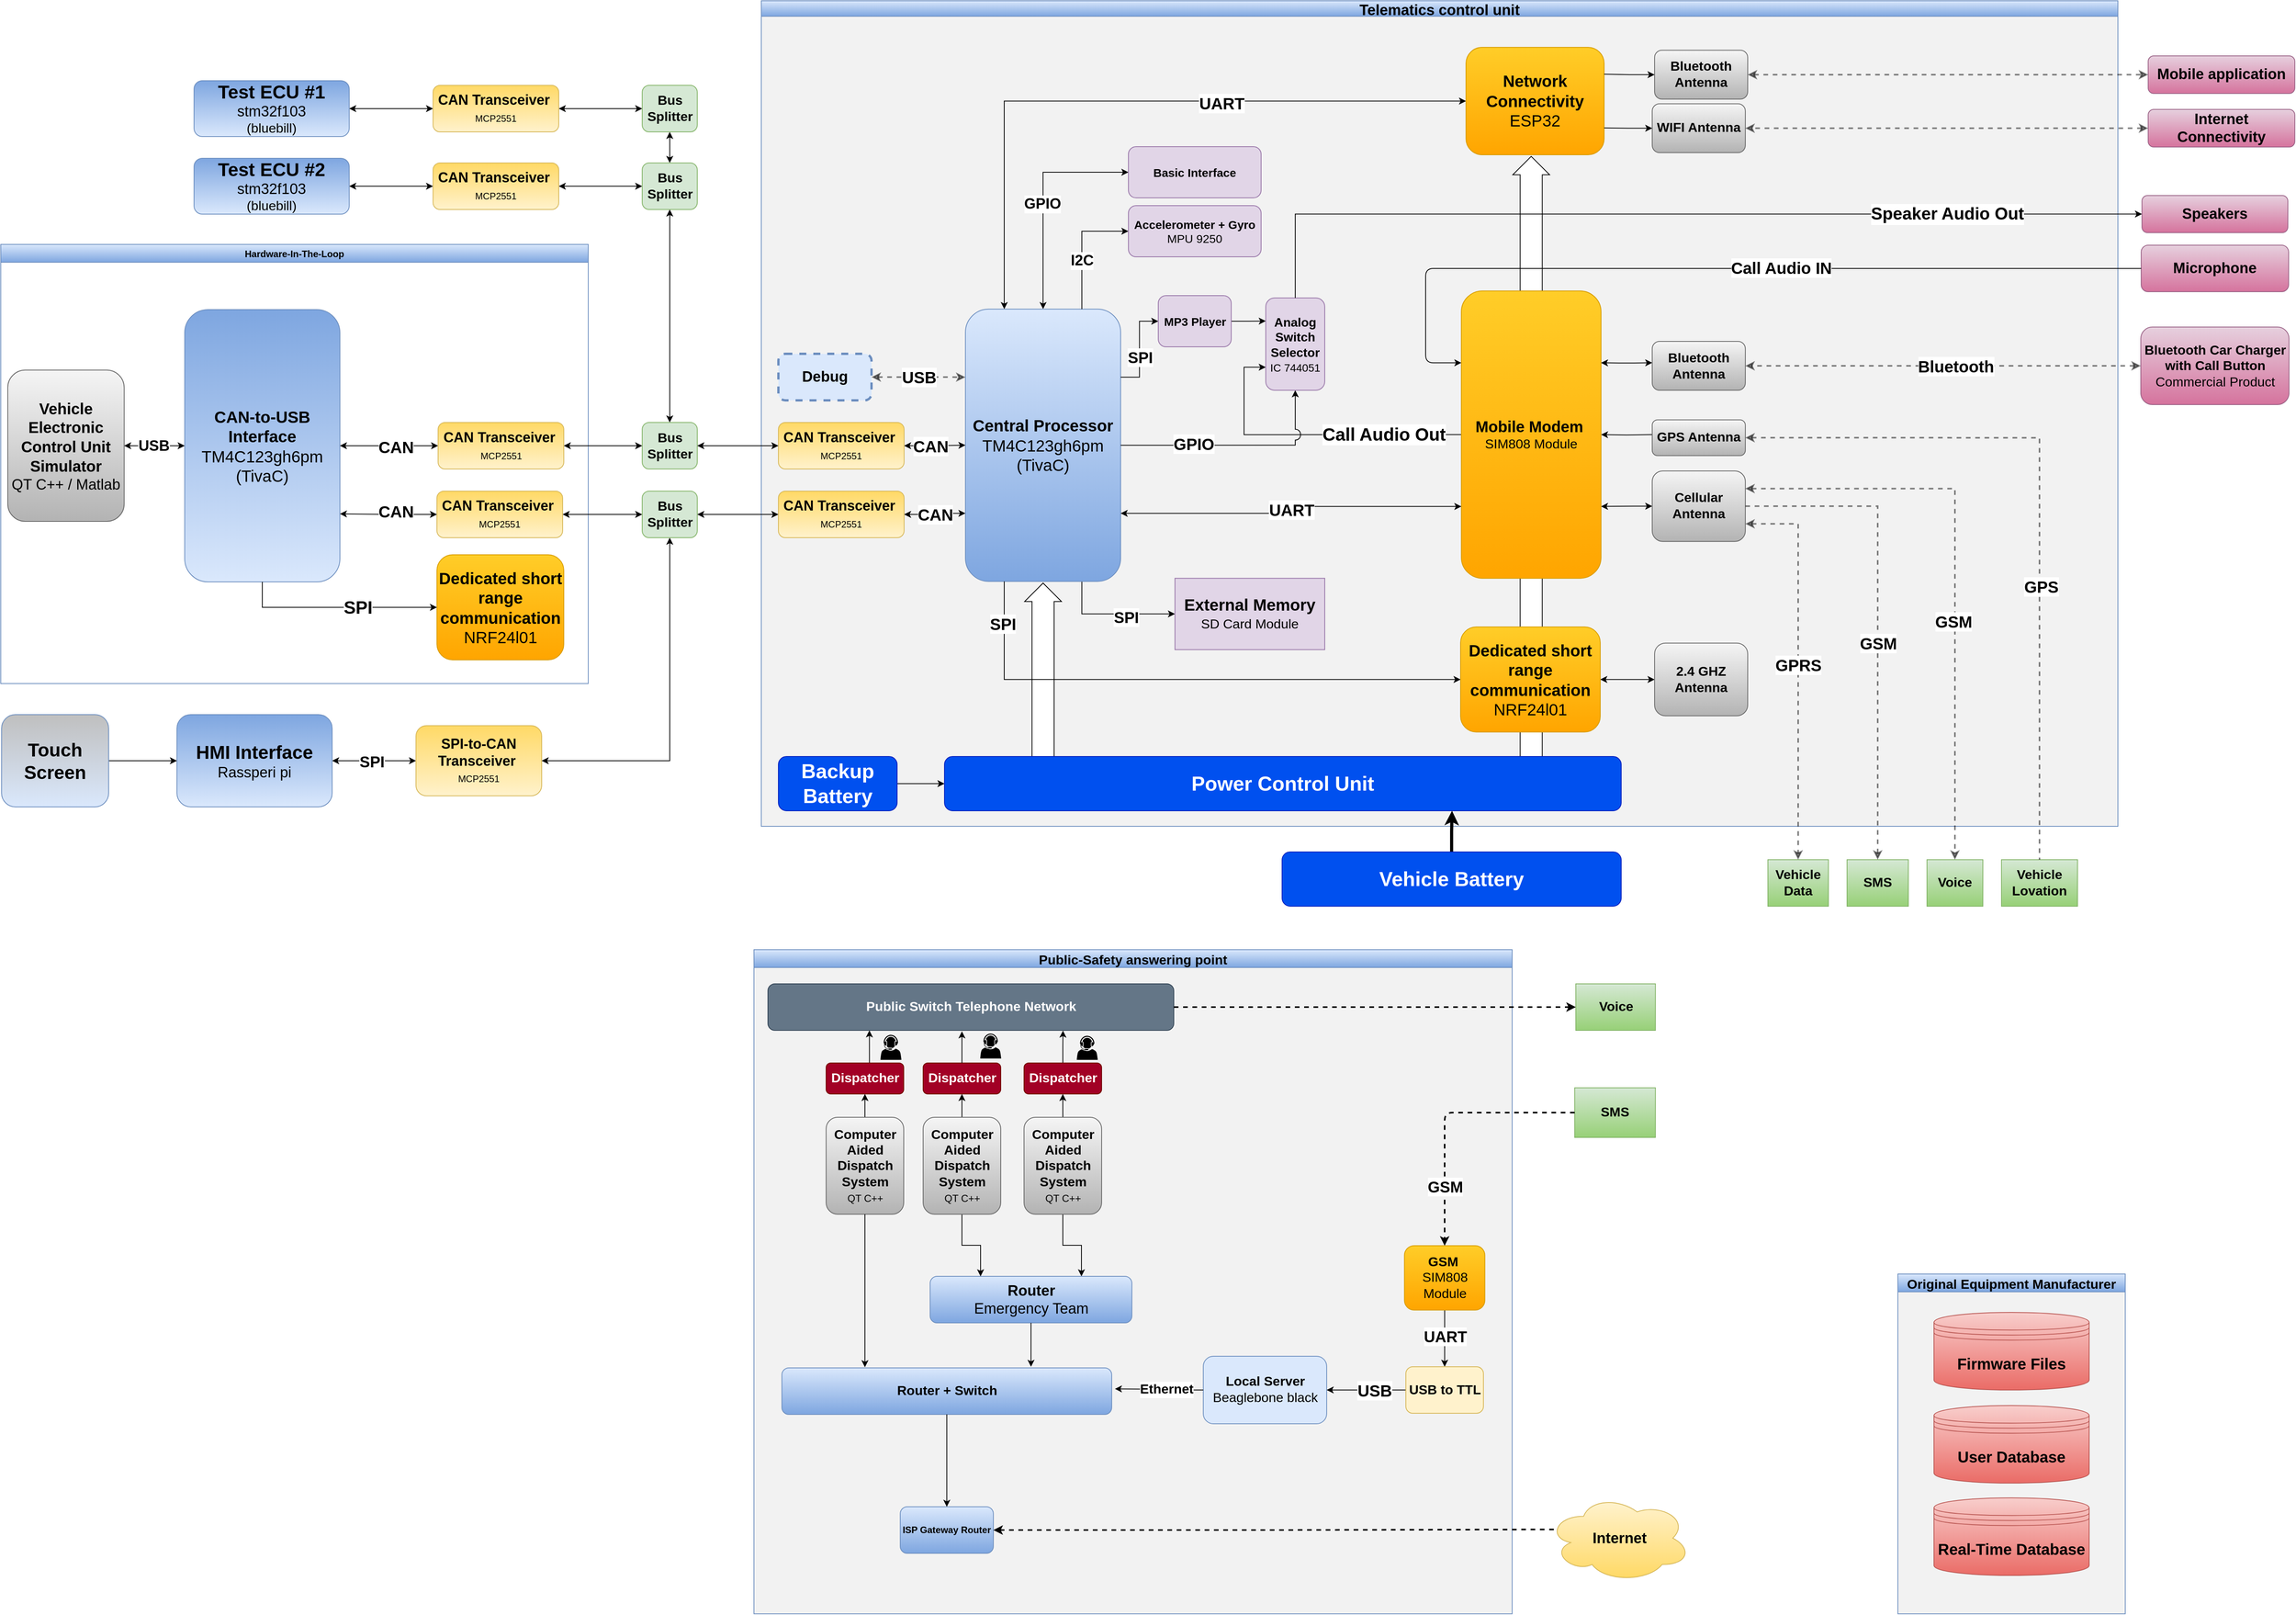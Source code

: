 <mxfile version="13.9.9" type="device"><diagram id="WvO2dlYxxCy-v5vZexDL" name="Page-1"><mxGraphModel dx="2721" dy="714" grid="0" gridSize="6" guides="1" tooltips="1" connect="1" arrows="1" fold="1" page="1" pageScale="1" pageWidth="1500" pageHeight="1200" math="0" shadow="0"><root><mxCell id="0"/><mxCell id="1" parent="0"/><mxCell id="o0vE8Q76qqL2OoBYx_gR-136" value="Original Equipment Manufacturer" style="swimlane;startSize=23;gradientColor=#7ea6e0;fillColor=#dae8fc;strokeColor=#6c8ebf;swimlaneFillColor=#f2f2f2;fontStyle=1;fontSize=17;" parent="1" vertex="1"><mxGeometry x="1019.5" y="1896" width="293" height="438" as="geometry"/></mxCell><mxCell id="o0vE8Q76qqL2OoBYx_gR-175" value="User Database" style="shape=datastore;whiteSpace=wrap;html=1;gradientColor=#ea6b66;fillColor=#f8cecc;strokeColor=#b85450;fontStyle=1;fontSize=20;" parent="o0vE8Q76qqL2OoBYx_gR-136" vertex="1"><mxGeometry x="46.5" y="169.5" width="200" height="100" as="geometry"/></mxCell><mxCell id="anCkNkA-Q1HUXj1l_Hld-24" value="Real-Time Database" style="shape=datastore;whiteSpace=wrap;html=1;gradientColor=#ea6b66;fillColor=#f8cecc;strokeColor=#b85450;fontStyle=1;fontSize=20;" parent="o0vE8Q76qqL2OoBYx_gR-136" vertex="1"><mxGeometry x="46.5" y="288.5" width="200" height="100" as="geometry"/></mxCell><mxCell id="anCkNkA-Q1HUXj1l_Hld-25" value="Firmware Files" style="shape=datastore;whiteSpace=wrap;html=1;gradientColor=#ea6b66;fillColor=#f8cecc;strokeColor=#b85450;fontStyle=1;fontSize=20;" parent="o0vE8Q76qqL2OoBYx_gR-136" vertex="1"><mxGeometry x="46.5" y="49.5" width="200" height="100" as="geometry"/></mxCell><mxCell id="o0vE8Q76qqL2OoBYx_gR-142" value="Public-Safety answering point" style="swimlane;startSize=23;gradientColor=#7ea6e0;fillColor=#dae8fc;strokeColor=#6c8ebf;swimlaneFillColor=#f2f2f2;fontStyle=1;fontSize=17;" parent="1" vertex="1"><mxGeometry x="-454.5" y="1478" width="977" height="856" as="geometry"/></mxCell><mxCell id="o0vE8Q76qqL2OoBYx_gR-143" style="edgeStyle=orthogonalEdgeStyle;rounded=0;orthogonalLoop=1;jettySize=auto;html=1;entryX=0.5;entryY=0;entryDx=0;entryDy=0;startArrow=classic;startFill=1;endArrow=none;endFill=0;strokeWidth=1;fontSize=17;" parent="o0vE8Q76qqL2OoBYx_gR-142" source="o0vE8Q76qqL2OoBYx_gR-145" target="anCkNkA-Q1HUXj1l_Hld-5" edge="1"><mxGeometry relative="1" as="geometry"><mxPoint x="143" y="212" as="targetPoint"/></mxGeometry></mxCell><mxCell id="o0vE8Q76qqL2OoBYx_gR-144" style="edgeStyle=orthogonalEdgeStyle;rounded=0;orthogonalLoop=1;jettySize=auto;html=1;startArrow=classic;startFill=1;endArrow=none;endFill=0;strokeWidth=1;fontSize=17;exitX=0.25;exitY=1;exitDx=0;exitDy=0;" parent="o0vE8Q76qqL2OoBYx_gR-142" source="o0vE8Q76qqL2OoBYx_gR-148" target="o0vE8Q76qqL2OoBYx_gR-145" edge="1"><mxGeometry relative="1" as="geometry"><mxPoint x="155" y="123" as="sourcePoint"/><Array as="points"><mxPoint x="149" y="135"/><mxPoint x="149" y="135"/></Array></mxGeometry></mxCell><mxCell id="o0vE8Q76qqL2OoBYx_gR-145" value="Dispatcher" style="rounded=1;whiteSpace=wrap;html=1;fillColor=#a20025;strokeColor=#6F0000;fontColor=#ffffff;fontStyle=1;fontSize=17;" parent="o0vE8Q76qqL2OoBYx_gR-142" vertex="1"><mxGeometry x="93" y="146" width="100" height="40" as="geometry"/></mxCell><mxCell id="o0vE8Q76qqL2OoBYx_gR-148" value="Public Switch Telephone Network" style="rounded=1;whiteSpace=wrap;html=1;fillColor=#647687;strokeColor=#314354;fontSize=17;fontStyle=1;fontColor=#ffffff;" parent="o0vE8Q76qqL2OoBYx_gR-142" vertex="1"><mxGeometry x="18" y="44" width="523" height="60" as="geometry"/></mxCell><mxCell id="o0vE8Q76qqL2OoBYx_gR-149" value="" style="pointerEvents=1;shadow=0;dashed=0;html=1;strokeColor=none;labelPosition=center;verticalLabelPosition=bottom;verticalAlign=top;outlineConnect=0;align=center;shape=mxgraph.office.users.call_center_agent;labelBackgroundColor=#ffffff;fontSize=23;fillColor=#000000;" parent="o0vE8Q76qqL2OoBYx_gR-142" vertex="1"><mxGeometry x="163" y="109.71" width="27" height="32.28" as="geometry"/></mxCell><mxCell id="o0vE8Q76qqL2OoBYx_gR-150" style="edgeStyle=orthogonalEdgeStyle;rounded=1;jumpStyle=arc;jumpSize=14;orthogonalLoop=1;jettySize=auto;html=1;entryX=0.5;entryY=0;entryDx=0;entryDy=0;shadow=0;strokeWidth=1;" parent="o0vE8Q76qqL2OoBYx_gR-142" source="o0vE8Q76qqL2OoBYx_gR-151" target="o0vE8Q76qqL2OoBYx_gR-167" edge="1"><mxGeometry relative="1" as="geometry"/></mxCell><mxCell id="anCkNkA-Q1HUXj1l_Hld-32" value="UART" style="edgeLabel;html=1;align=center;verticalAlign=middle;resizable=0;points=[];fontSize=20;fontStyle=1" parent="o0vE8Q76qqL2OoBYx_gR-150" vertex="1" connectable="0"><mxGeometry x="-0.233" y="-2" relative="1" as="geometry"><mxPoint x="2" y="5.18" as="offset"/></mxGeometry></mxCell><mxCell id="o0vE8Q76qqL2OoBYx_gR-151" value="GSM&amp;nbsp;&lt;br&gt;&lt;span style=&quot;font-weight: normal&quot;&gt;SIM808 Module&lt;/span&gt;" style="rounded=1;whiteSpace=wrap;html=1;fillColor=#ffcd28;strokeColor=#d79b00;fontSize=17;fontStyle=1;gradientColor=#ffa500;" parent="o0vE8Q76qqL2OoBYx_gR-142" vertex="1"><mxGeometry x="838.21" y="381.49" width="103.58" height="83" as="geometry"/></mxCell><mxCell id="o0vE8Q76qqL2OoBYx_gR-157" value="" style="pointerEvents=1;shadow=0;dashed=0;html=1;strokeColor=none;labelPosition=center;verticalLabelPosition=bottom;verticalAlign=top;outlineConnect=0;align=center;shape=mxgraph.office.users.call_center_agent;labelBackgroundColor=#ffffff;fontSize=23;fillColor=#000000;" parent="o0vE8Q76qqL2OoBYx_gR-142" vertex="1"><mxGeometry x="416" y="111" width="27" height="30.99" as="geometry"/></mxCell><mxCell id="o0vE8Q76qqL2OoBYx_gR-158" value="" style="pointerEvents=1;shadow=0;dashed=0;html=1;strokeColor=none;labelPosition=center;verticalLabelPosition=bottom;verticalAlign=top;outlineConnect=0;align=center;shape=mxgraph.office.users.call_center_agent;labelBackgroundColor=#ffffff;fontSize=23;fillColor=#000000;" parent="o0vE8Q76qqL2OoBYx_gR-142" vertex="1"><mxGeometry x="291.58" y="108" width="27" height="32.28" as="geometry"/></mxCell><mxCell id="o0vE8Q76qqL2OoBYx_gR-159" value="Local Server&lt;br style=&quot;font-size: 17px&quot;&gt;&lt;span style=&quot;font-size: 17px ; font-weight: normal&quot;&gt;Beaglebone black&lt;/span&gt;" style="rounded=1;whiteSpace=wrap;html=1;fillColor=#dae8fc;strokeColor=#6c8ebf;fontStyle=1;fontSize=17;" parent="o0vE8Q76qqL2OoBYx_gR-142" vertex="1"><mxGeometry x="579" y="523.99" width="159" height="87.01" as="geometry"/></mxCell><mxCell id="o0vE8Q76qqL2OoBYx_gR-160" style="edgeStyle=orthogonalEdgeStyle;rounded=0;orthogonalLoop=1;jettySize=auto;html=1;startArrow=classic;startFill=1;endArrow=none;endFill=0;strokeWidth=1;fontSize=17;" parent="o0vE8Q76qqL2OoBYx_gR-142" source="o0vE8Q76qqL2OoBYx_gR-162" target="o0vE8Q76qqL2OoBYx_gR-169" edge="1"><mxGeometry relative="1" as="geometry"/></mxCell><mxCell id="o0vE8Q76qqL2OoBYx_gR-161" style="edgeStyle=orthogonalEdgeStyle;rounded=0;orthogonalLoop=1;jettySize=auto;html=1;entryX=0.727;entryY=1.006;entryDx=0;entryDy=0;entryPerimeter=0;fontSize=19;" parent="o0vE8Q76qqL2OoBYx_gR-142" source="o0vE8Q76qqL2OoBYx_gR-162" target="o0vE8Q76qqL2OoBYx_gR-148" edge="1"><mxGeometry relative="1" as="geometry"/></mxCell><mxCell id="o0vE8Q76qqL2OoBYx_gR-162" value="Dispatcher" style="rounded=1;whiteSpace=wrap;html=1;fillColor=#a20025;strokeColor=#6F0000;fontColor=#ffffff;fontStyle=1;fontSize=17;" parent="o0vE8Q76qqL2OoBYx_gR-142" vertex="1"><mxGeometry x="348" y="146" width="100" height="40" as="geometry"/></mxCell><mxCell id="o0vE8Q76qqL2OoBYx_gR-163" style="edgeStyle=orthogonalEdgeStyle;rounded=0;orthogonalLoop=1;jettySize=auto;html=1;startArrow=classic;startFill=1;endArrow=none;endFill=0;strokeWidth=1;fontSize=17;" parent="o0vE8Q76qqL2OoBYx_gR-142" source="o0vE8Q76qqL2OoBYx_gR-164" target="anCkNkA-Q1HUXj1l_Hld-4" edge="1"><mxGeometry relative="1" as="geometry"><mxPoint x="268" y="212" as="targetPoint"/></mxGeometry></mxCell><mxCell id="o0vE8Q76qqL2OoBYx_gR-164" value="Dispatcher" style="rounded=1;whiteSpace=wrap;html=1;fillColor=#a20025;strokeColor=#6F0000;fontColor=#ffffff;fontStyle=1;fontSize=17;" parent="o0vE8Q76qqL2OoBYx_gR-142" vertex="1"><mxGeometry x="218" y="146" width="100" height="40" as="geometry"/></mxCell><mxCell id="o0vE8Q76qqL2OoBYx_gR-165" style="edgeStyle=orthogonalEdgeStyle;rounded=0;orthogonalLoop=1;jettySize=auto;html=1;entryX=1;entryY=0.5;entryDx=0;entryDy=0;fontSize=19;" parent="o0vE8Q76qqL2OoBYx_gR-142" source="o0vE8Q76qqL2OoBYx_gR-167" target="o0vE8Q76qqL2OoBYx_gR-159" edge="1"><mxGeometry relative="1" as="geometry"/></mxCell><mxCell id="o0vE8Q76qqL2OoBYx_gR-166" value="&lt;b&gt;&lt;font style=&quot;font-size: 21px&quot;&gt;USB&lt;/font&gt;&lt;/b&gt;" style="edgeLabel;html=1;align=center;verticalAlign=middle;resizable=0;points=[];fontSize=19;" parent="o0vE8Q76qqL2OoBYx_gR-165" vertex="1" connectable="0"><mxGeometry x="-0.203" relative="1" as="geometry"><mxPoint as="offset"/></mxGeometry></mxCell><mxCell id="o0vE8Q76qqL2OoBYx_gR-167" value="USB to TTL" style="rounded=1;whiteSpace=wrap;html=1;fillColor=#fff2cc;strokeColor=#d6b656;fontStyle=1;fontSize=17;" parent="o0vE8Q76qqL2OoBYx_gR-142" vertex="1"><mxGeometry x="840.0" y="537.5" width="100" height="60" as="geometry"/></mxCell><mxCell id="o0vE8Q76qqL2OoBYx_gR-168" style="edgeStyle=orthogonalEdgeStyle;rounded=0;orthogonalLoop=1;jettySize=auto;html=1;entryX=0.75;entryY=0;entryDx=0;entryDy=0;fontSize=19;" parent="o0vE8Q76qqL2OoBYx_gR-142" source="o0vE8Q76qqL2OoBYx_gR-169" target="o0vE8Q76qqL2OoBYx_gR-176" edge="1"><mxGeometry relative="1" as="geometry"/></mxCell><mxCell id="o0vE8Q76qqL2OoBYx_gR-169" value="Computer Aided Dispatch System&lt;br&gt;&lt;span style=&quot;font-weight: normal&quot;&gt;&lt;font style=&quot;font-size: 13px&quot;&gt;QT C++&lt;/font&gt;&lt;/span&gt;" style="rounded=1;whiteSpace=wrap;html=1;fillColor=#f5f5f5;strokeColor=#666666;fontStyle=1;fontSize=17;gradientColor=#b3b3b3;" parent="o0vE8Q76qqL2OoBYx_gR-142" vertex="1"><mxGeometry x="348" y="216.01" width="100" height="125" as="geometry"/></mxCell><mxCell id="o0vE8Q76qqL2OoBYx_gR-170" value="&lt;b&gt;&lt;font style=&quot;font-size: 17px&quot;&gt;Router + Switch&lt;/font&gt;&lt;/b&gt;" style="rounded=1;whiteSpace=wrap;html=1;gradientColor=#7ea6e0;fillColor=#dae8fc;strokeColor=#6c8ebf;" parent="o0vE8Q76qqL2OoBYx_gR-142" vertex="1"><mxGeometry x="36" y="539" width="425" height="60" as="geometry"/></mxCell><mxCell id="o0vE8Q76qqL2OoBYx_gR-172" value="&lt;b&gt;ISP Gateway Router&lt;/b&gt;" style="rounded=1;whiteSpace=wrap;html=1;gradientColor=#7ea6e0;fillColor=#dae8fc;strokeColor=#6c8ebf;" parent="o0vE8Q76qqL2OoBYx_gR-142" vertex="1"><mxGeometry x="188.5" y="718.01" width="120" height="60" as="geometry"/></mxCell><mxCell id="o0vE8Q76qqL2OoBYx_gR-176" value="&lt;b&gt;Router&lt;/b&gt;&lt;br&gt;Emergency Team" style="rounded=1;whiteSpace=wrap;html=1;fontSize=19;gradientColor=#7ea6e0;fillColor=#dae8fc;strokeColor=#6c8ebf;" parent="o0vE8Q76qqL2OoBYx_gR-142" vertex="1"><mxGeometry x="227" y="421" width="260" height="60" as="geometry"/></mxCell><mxCell id="anCkNkA-Q1HUXj1l_Hld-6" style="edgeStyle=orthogonalEdgeStyle;rounded=0;orthogonalLoop=1;jettySize=auto;html=1;entryX=0.25;entryY=0;entryDx=0;entryDy=0;fontSize=17;" parent="o0vE8Q76qqL2OoBYx_gR-142" source="anCkNkA-Q1HUXj1l_Hld-4" target="o0vE8Q76qqL2OoBYx_gR-176" edge="1"><mxGeometry relative="1" as="geometry"/></mxCell><mxCell id="anCkNkA-Q1HUXj1l_Hld-4" value="Computer Aided Dispatch System&lt;br&gt;&lt;span style=&quot;font-weight: normal&quot;&gt;&lt;font style=&quot;font-size: 13px&quot;&gt;QT C++&lt;/font&gt;&lt;/span&gt;" style="rounded=1;whiteSpace=wrap;html=1;fillColor=#f5f5f5;strokeColor=#666666;fontStyle=1;fontSize=17;gradientColor=#b3b3b3;" parent="o0vE8Q76qqL2OoBYx_gR-142" vertex="1"><mxGeometry x="218" y="216.01" width="100" height="125" as="geometry"/></mxCell><mxCell id="anCkNkA-Q1HUXj1l_Hld-5" value="Computer Aided Dispatch System&lt;br&gt;&lt;span style=&quot;font-weight: normal&quot;&gt;&lt;font style=&quot;font-size: 13px&quot;&gt;QT C++&lt;/font&gt;&lt;/span&gt;" style="rounded=1;whiteSpace=wrap;html=1;fillColor=#f5f5f5;strokeColor=#666666;fontStyle=1;fontSize=17;gradientColor=#b3b3b3;" parent="o0vE8Q76qqL2OoBYx_gR-142" vertex="1"><mxGeometry x="93" y="216.01" width="100" height="125" as="geometry"/></mxCell><mxCell id="o0vE8Q76qqL2OoBYx_gR-243" style="edgeStyle=orthogonalEdgeStyle;rounded=0;orthogonalLoop=1;jettySize=auto;html=1;fontSize=19;" parent="o0vE8Q76qqL2OoBYx_gR-142" source="o0vE8Q76qqL2OoBYx_gR-170" target="o0vE8Q76qqL2OoBYx_gR-172" edge="1"><mxGeometry relative="1" as="geometry"><mxPoint x="249" y="717" as="targetPoint"/></mxGeometry></mxCell><mxCell id="o0vE8Q76qqL2OoBYx_gR-178" value="Telematics control unit" style="swimlane;startSize=20;shadow=0;swimlaneFillColor=#F2F2F2;fontStyle=1;fontSize=19;movable=1;gradientColor=#7ea6e0;fillColor=#dae8fc;strokeColor=#6c8ebf;" parent="1" vertex="1"><mxGeometry x="-445" y="255" width="1748" height="1064" as="geometry"><mxRectangle x="70" y="160" width="70" height="23" as="alternateBounds"/></mxGeometry></mxCell><mxCell id="CHy4qITJvaO7KWik8i9P-8" value="" style="verticalLabelPosition=bottom;shadow=0;dashed=0;align=center;html=1;verticalAlign=top;shape=mxgraph.electrical.transmission.straightBus;fontSize=26;rotation=-180;" parent="o0vE8Q76qqL2OoBYx_gR-178" vertex="1"><mxGeometry x="968.28" y="200.55" width="47.48" height="779" as="geometry"/></mxCell><mxCell id="CHy4qITJvaO7KWik8i9P-7" value="" style="verticalLabelPosition=bottom;shadow=0;dashed=0;align=center;html=1;verticalAlign=top;shape=mxgraph.electrical.transmission.straightBus;fontSize=26;rotation=-180;" parent="o0vE8Q76qqL2OoBYx_gR-178" vertex="1"><mxGeometry x="339.28" y="750.48" width="47.48" height="244.55" as="geometry"/></mxCell><mxCell id="o0vE8Q76qqL2OoBYx_gR-179" style="edgeStyle=orthogonalEdgeStyle;rounded=1;orthogonalLoop=1;jettySize=auto;html=1;entryX=1;entryY=0.5;entryDx=0;entryDy=0;startArrow=none;startFill=0;endArrow=classic;endFill=1;strokeColor=#000000;strokeWidth=1;fontSize=20;fontStyle=1" parent="o0vE8Q76qqL2OoBYx_gR-178" target="o0vE8Q76qqL2OoBYx_gR-185" edge="1"><mxGeometry relative="1" as="geometry"><mxPoint x="1085.28" y="660.73" as="targetPoint"/><mxPoint x="1147.97" y="559.165" as="sourcePoint"/></mxGeometry></mxCell><mxCell id="o0vE8Q76qqL2OoBYx_gR-180" style="edgeStyle=orthogonalEdgeStyle;rounded=1;orthogonalLoop=1;jettySize=auto;html=1;entryX=1;entryY=0.75;entryDx=0;entryDy=0;startArrow=classic;startFill=1;endArrow=classic;endFill=1;strokeColor=#000000;strokeWidth=1;fontSize=20;fontStyle=1;exitX=0;exitY=0.5;exitDx=0;exitDy=0;" parent="o0vE8Q76qqL2OoBYx_gR-178" source="o0vE8Q76qqL2OoBYx_gR-230" target="o0vE8Q76qqL2OoBYx_gR-185" edge="1"><mxGeometry relative="1" as="geometry"><mxPoint x="1085.28" y="740.83" as="targetPoint"/><mxPoint x="1147.97" y="650.415" as="sourcePoint"/></mxGeometry></mxCell><mxCell id="o0vE8Q76qqL2OoBYx_gR-181" style="edgeStyle=orthogonalEdgeStyle;rounded=0;jumpStyle=arc;jumpSize=14;orthogonalLoop=1;jettySize=auto;html=1;exitX=0.75;exitY=1;exitDx=0;exitDy=0;" parent="o0vE8Q76qqL2OoBYx_gR-178" source="o0vE8Q76qqL2OoBYx_gR-183" target="o0vE8Q76qqL2OoBYx_gR-220" edge="1"><mxGeometry relative="1" as="geometry"><mxPoint x="467" y="762" as="sourcePoint"/></mxGeometry></mxCell><mxCell id="o0vE8Q76qqL2OoBYx_gR-182" value="SPI" style="edgeLabel;html=1;align=center;verticalAlign=middle;resizable=0;points=[];fontSize=20;fontStyle=1" parent="o0vE8Q76qqL2OoBYx_gR-181" vertex="1" connectable="0"><mxGeometry x="0.208" y="-3" relative="1" as="geometry"><mxPoint x="1" as="offset"/></mxGeometry></mxCell><mxCell id="anCkNkA-Q1HUXj1l_Hld-22" style="edgeStyle=orthogonalEdgeStyle;rounded=0;orthogonalLoop=1;jettySize=auto;html=1;entryX=0;entryY=0.5;entryDx=0;entryDy=0;startArrow=classic;startFill=1;endArrow=classic;endFill=1;strokeWidth=1;fontSize=19;exitX=0.5;exitY=0;exitDx=0;exitDy=0;" parent="o0vE8Q76qqL2OoBYx_gR-178" source="o0vE8Q76qqL2OoBYx_gR-183" target="anCkNkA-Q1HUXj1l_Hld-20" edge="1"><mxGeometry relative="1" as="geometry"/></mxCell><mxCell id="anCkNkA-Q1HUXj1l_Hld-23" value="GPIO" style="edgeLabel;html=1;align=center;verticalAlign=middle;resizable=0;points=[];fontSize=19;fontStyle=1" parent="anCkNkA-Q1HUXj1l_Hld-22" vertex="1" connectable="0"><mxGeometry x="-0.051" y="1" relative="1" as="geometry"><mxPoint as="offset"/></mxGeometry></mxCell><mxCell id="o0vE8Q76qqL2OoBYx_gR-183" value="&lt;font style=&quot;font-size: 21px&quot;&gt;Central Processor&lt;span style=&quot;font-weight: normal&quot;&gt;&lt;br&gt;TM4C123gh6pm&lt;br&gt;(TivaC)&lt;/span&gt;&lt;/font&gt;" style="rounded=1;whiteSpace=wrap;html=1;fillColor=#dae8fc;strokeColor=#6c8ebf;fontStyle=1;fontSize=17;gradientColor=#7ea6e0;" parent="o0vE8Q76qqL2OoBYx_gR-178" vertex="1"><mxGeometry x="263.02" y="397.33" width="200" height="351" as="geometry"/></mxCell><mxCell id="o0vE8Q76qqL2OoBYx_gR-184" style="edgeStyle=orthogonalEdgeStyle;rounded=0;jumpStyle=arc;jumpSize=100;orthogonalLoop=1;jettySize=auto;html=1;exitX=0;exitY=0.5;exitDx=0;exitDy=0;entryX=0;entryY=0.75;entryDx=0;entryDy=0;" parent="o0vE8Q76qqL2OoBYx_gR-178" source="o0vE8Q76qqL2OoBYx_gR-185" target="o0vE8Q76qqL2OoBYx_gR-207" edge="1"><mxGeometry relative="1" as="geometry"><Array as="points"><mxPoint x="622" y="559"/><mxPoint x="622" y="473"/></Array></mxGeometry></mxCell><mxCell id="anCkNkA-Q1HUXj1l_Hld-37" value="Call Audio Out" style="edgeLabel;html=1;align=center;verticalAlign=middle;resizable=0;points=[];fontSize=23;fontStyle=1" parent="o0vE8Q76qqL2OoBYx_gR-184" vertex="1" connectable="0"><mxGeometry x="-0.412" y="-1" relative="1" as="geometry"><mxPoint x="15.84" y="0.98" as="offset"/></mxGeometry></mxCell><mxCell id="o0vE8Q76qqL2OoBYx_gR-185" value="&lt;font style=&quot;font-size: 20px&quot;&gt;Mobile Modem&lt;/font&gt;&amp;nbsp;&lt;br&gt;&lt;span style=&quot;font-weight: normal&quot;&gt;SIM808 Module&lt;/span&gt;" style="rounded=1;whiteSpace=wrap;html=1;fillColor=#ffcd28;strokeColor=#d79b00;fontSize=17;fontStyle=1;gradientColor=#ffa500;" parent="o0vE8Q76qqL2OoBYx_gR-178" vertex="1"><mxGeometry x="902.02" y="374" width="180" height="370.33" as="geometry"/></mxCell><mxCell id="o0vE8Q76qqL2OoBYx_gR-188" style="edgeStyle=orthogonalEdgeStyle;rounded=1;orthogonalLoop=1;jettySize=auto;html=1;startArrow=classic;startFill=1;entryX=1;entryY=0.25;entryDx=0;entryDy=0;" parent="o0vE8Q76qqL2OoBYx_gR-178" target="o0vE8Q76qqL2OoBYx_gR-185" edge="1"><mxGeometry relative="1" as="geometry"><mxPoint x="1084.97" y="443.83" as="targetPoint"/><mxPoint x="1147.97" y="466.5" as="sourcePoint"/></mxGeometry></mxCell><mxCell id="o0vE8Q76qqL2OoBYx_gR-201" style="edgeStyle=orthogonalEdgeStyle;rounded=0;orthogonalLoop=1;jettySize=auto;html=1;entryX=0;entryY=0.25;entryDx=0;entryDy=0;" parent="o0vE8Q76qqL2OoBYx_gR-178" source="o0vE8Q76qqL2OoBYx_gR-204" target="o0vE8Q76qqL2OoBYx_gR-207" edge="1"><mxGeometry relative="1" as="geometry"/></mxCell><mxCell id="o0vE8Q76qqL2OoBYx_gR-202" style="edgeStyle=orthogonalEdgeStyle;rounded=0;orthogonalLoop=1;jettySize=auto;html=1;entryX=1;entryY=0.25;entryDx=0;entryDy=0;startArrow=classic;startFill=1;endArrow=none;endFill=0;fontSize=19;" parent="o0vE8Q76qqL2OoBYx_gR-178" source="o0vE8Q76qqL2OoBYx_gR-204" target="o0vE8Q76qqL2OoBYx_gR-183" edge="1"><mxGeometry relative="1" as="geometry"/></mxCell><mxCell id="o0vE8Q76qqL2OoBYx_gR-203" value="SPI" style="edgeLabel;html=1;align=center;verticalAlign=middle;resizable=0;points=[];fontSize=20;fontStyle=1" parent="o0vE8Q76qqL2OoBYx_gR-202" vertex="1" connectable="0"><mxGeometry x="0.155" relative="1" as="geometry"><mxPoint as="offset"/></mxGeometry></mxCell><mxCell id="o0vE8Q76qqL2OoBYx_gR-204" value="MP3 Player" style="rounded=1;whiteSpace=wrap;html=1;fillColor=#e1d5e7;strokeColor=#9673a6;fontStyle=1;fontSize=15;" parent="o0vE8Q76qqL2OoBYx_gR-178" vertex="1"><mxGeometry x="511.5" y="380" width="94" height="66" as="geometry"/></mxCell><mxCell id="o0vE8Q76qqL2OoBYx_gR-205" style="edgeStyle=orthogonalEdgeStyle;rounded=0;orthogonalLoop=1;jettySize=auto;html=1;startArrow=classic;startFill=1;endArrow=none;endFill=0;fontSize=19;entryX=1;entryY=0.5;entryDx=0;entryDy=0;jumpStyle=arc;jumpSize=14;exitX=0.5;exitY=1;exitDx=0;exitDy=0;" parent="o0vE8Q76qqL2OoBYx_gR-178" source="o0vE8Q76qqL2OoBYx_gR-207" target="o0vE8Q76qqL2OoBYx_gR-183" edge="1"><mxGeometry relative="1" as="geometry"><mxPoint x="484.02" y="675.33" as="targetPoint"/></mxGeometry></mxCell><mxCell id="o0vE8Q76qqL2OoBYx_gR-206" value="&lt;b&gt;&lt;font style=&quot;font-size: 21px&quot;&gt;GPIO&lt;/font&gt;&lt;/b&gt;" style="edgeLabel;html=1;align=center;verticalAlign=middle;resizable=0;points=[];fontSize=19;" parent="o0vE8Q76qqL2OoBYx_gR-205" vertex="1" connectable="0"><mxGeometry x="0.613" y="2" relative="1" as="geometry"><mxPoint x="36.88" y="-3.83" as="offset"/></mxGeometry></mxCell><mxCell id="o0vE8Q76qqL2OoBYx_gR-207" value="Analog Switch Selector&lt;br&gt;&lt;span style=&quot;font-weight: normal&quot;&gt;&lt;font style=&quot;font-size: 14px&quot;&gt;IC 744051&lt;/font&gt;&lt;/span&gt;" style="rounded=1;whiteSpace=wrap;html=1;fillColor=#e1d5e7;strokeColor=#9673a6;fontStyle=1;fontSize=16;" parent="o0vE8Q76qqL2OoBYx_gR-178" vertex="1"><mxGeometry x="650" y="383" width="76" height="119" as="geometry"/></mxCell><mxCell id="o0vE8Q76qqL2OoBYx_gR-208" style="edgeStyle=orthogonalEdgeStyle;rounded=0;orthogonalLoop=1;jettySize=auto;html=1;startArrow=classic;startFill=1;endArrow=none;endFill=0;fontSize=19;entryX=0.25;entryY=1;entryDx=0;entryDy=0;" parent="o0vE8Q76qqL2OoBYx_gR-178" source="o0vE8Q76qqL2OoBYx_gR-211" target="o0vE8Q76qqL2OoBYx_gR-183" edge="1"><mxGeometry relative="1" as="geometry"><mxPoint x="463.02" y="500.33" as="targetPoint"/><Array as="points"><mxPoint x="313" y="875"/></Array></mxGeometry></mxCell><mxCell id="o0vE8Q76qqL2OoBYx_gR-209" value="&lt;b&gt;&lt;font style=&quot;font-size: 21px&quot;&gt;SPI&lt;/font&gt;&lt;/b&gt;" style="edgeLabel;html=1;align=center;verticalAlign=middle;resizable=0;points=[];fontSize=19;" parent="o0vE8Q76qqL2OoBYx_gR-208" vertex="1" connectable="0"><mxGeometry x="0.769" y="1" relative="1" as="geometry"><mxPoint x="-1.01" y="-27.69" as="offset"/></mxGeometry></mxCell><mxCell id="o0vE8Q76qqL2OoBYx_gR-210" style="edgeStyle=orthogonalEdgeStyle;rounded=1;jumpStyle=arc;jumpSize=14;orthogonalLoop=1;jettySize=auto;html=1;strokeWidth=1;entryX=0;entryY=0.5;entryDx=0;entryDy=0;startArrow=classic;startFill=1;" parent="o0vE8Q76qqL2OoBYx_gR-178" source="o0vE8Q76qqL2OoBYx_gR-211" target="o0vE8Q76qqL2OoBYx_gR-229" edge="1"><mxGeometry relative="1" as="geometry"><mxPoint x="1135.02" y="898.6" as="targetPoint"/></mxGeometry></mxCell><mxCell id="o0vE8Q76qqL2OoBYx_gR-211" value="&lt;font style=&quot;font-size: 21px&quot;&gt;Dedicated short range communication&lt;br&gt;&lt;span style=&quot;font-weight: normal&quot;&gt;NRF24l01&lt;/span&gt;&lt;/font&gt;" style="rounded=1;whiteSpace=wrap;html=1;fillColor=#ffcd28;strokeColor=#d79b00;fontSize=17;fontStyle=1;gradientColor=#ffa500;" parent="o0vE8Q76qqL2OoBYx_gR-178" vertex="1"><mxGeometry x="901.02" y="807" width="180" height="135.5" as="geometry"/></mxCell><mxCell id="o0vE8Q76qqL2OoBYx_gR-212" style="edgeStyle=orthogonalEdgeStyle;rounded=0;orthogonalLoop=1;jettySize=auto;html=1;exitX=0;exitY=0.5;exitDx=0;exitDy=0;entryX=0.25;entryY=0;entryDx=0;entryDy=0;startArrow=classic;startFill=1;" parent="o0vE8Q76qqL2OoBYx_gR-178" source="o0vE8Q76qqL2OoBYx_gR-223" target="o0vE8Q76qqL2OoBYx_gR-183" edge="1"><mxGeometry relative="1" as="geometry"><mxPoint x="261.02" y="423.33" as="targetPoint"/></mxGeometry></mxCell><mxCell id="o0vE8Q76qqL2OoBYx_gR-213" value="&lt;b&gt;&lt;font style=&quot;font-size: 21px&quot;&gt;UART&lt;/font&gt;&lt;/b&gt;" style="edgeLabel;html=1;align=center;verticalAlign=middle;resizable=0;points=[];fontSize=19;rotation=0;" parent="o0vE8Q76qqL2OoBYx_gR-212" vertex="1" connectable="0"><mxGeometry x="-0.151" y="-1" relative="1" as="geometry"><mxPoint x="51.65" y="3.7" as="offset"/></mxGeometry></mxCell><mxCell id="o0vE8Q76qqL2OoBYx_gR-214" style="edgeStyle=orthogonalEdgeStyle;rounded=0;orthogonalLoop=1;jettySize=auto;html=1;entryX=0;entryY=0.75;entryDx=0;entryDy=0;startArrow=classic;startFill=1;" parent="o0vE8Q76qqL2OoBYx_gR-178" source="anCkNkA-Q1HUXj1l_Hld-40" target="o0vE8Q76qqL2OoBYx_gR-183" edge="1"><mxGeometry relative="1" as="geometry"><mxPoint x="263.02" y="714.33" as="targetPoint"/><mxPoint x="176" y="662" as="sourcePoint"/></mxGeometry></mxCell><mxCell id="o0vE8Q76qqL2OoBYx_gR-215" value="CAN" style="edgeLabel;html=1;align=center;verticalAlign=middle;resizable=0;points=[];fontSize=21;fontStyle=1" parent="o0vE8Q76qqL2OoBYx_gR-214" vertex="1" connectable="0"><mxGeometry x="-0.132" y="1" relative="1" as="geometry"><mxPoint x="4.67" y="1" as="offset"/></mxGeometry></mxCell><mxCell id="o0vE8Q76qqL2OoBYx_gR-217" style="edgeStyle=orthogonalEdgeStyle;rounded=0;orthogonalLoop=1;jettySize=auto;html=1;startArrow=classic;startFill=1;endArrow=classic;endFill=1;fontSize=19;" parent="o0vE8Q76qqL2OoBYx_gR-178" source="anCkNkA-Q1HUXj1l_Hld-39" target="o0vE8Q76qqL2OoBYx_gR-183" edge="1"><mxGeometry relative="1" as="geometry"><mxPoint x="176" y="573" as="sourcePoint"/><mxPoint x="263.02" y="562.42" as="targetPoint"/></mxGeometry></mxCell><mxCell id="o0vE8Q76qqL2OoBYx_gR-218" value="&lt;b&gt;&lt;font style=&quot;font-size: 21px&quot;&gt;CAN&lt;/font&gt;&lt;/b&gt;" style="edgeLabel;html=1;align=center;verticalAlign=middle;resizable=0;points=[];fontSize=19;" parent="o0vE8Q76qqL2OoBYx_gR-217" vertex="1" connectable="0"><mxGeometry x="0.118" y="-2" relative="1" as="geometry"><mxPoint x="-9.67" y="-1.34" as="offset"/></mxGeometry></mxCell><mxCell id="o0vE8Q76qqL2OoBYx_gR-220" value="&lt;font&gt;&lt;b style=&quot;font-size: 21px&quot;&gt;External Memory&lt;/b&gt;&lt;br&gt;&lt;font style=&quot;font-size: 17px&quot;&gt;SD Card Module&lt;/font&gt;&lt;br&gt;&lt;/font&gt;" style="rounded=0;whiteSpace=wrap;html=1;fontSize=19;arcSize=50;fillColor=#e1d5e7;strokeColor=#9673a6;" parent="o0vE8Q76qqL2OoBYx_gR-178" vertex="1"><mxGeometry x="533" y="744.33" width="193" height="92" as="geometry"/></mxCell><mxCell id="o0vE8Q76qqL2OoBYx_gR-223" value="&lt;font style=&quot;font-size: 21px&quot;&gt;Network Connectivity&lt;br&gt;&lt;span style=&quot;font-weight: normal&quot;&gt;ESP32&lt;/span&gt;&lt;/font&gt;" style="rounded=1;whiteSpace=wrap;html=1;fillColor=#ffcd28;strokeColor=#d79b00;fontSize=17;fontStyle=1;gradientColor=#ffa500;" parent="o0vE8Q76qqL2OoBYx_gR-178" vertex="1"><mxGeometry x="908" y="60" width="178" height="138.5" as="geometry"/></mxCell><mxCell id="o0vE8Q76qqL2OoBYx_gR-224" value="Bluetooth Antenna" style="rounded=1;whiteSpace=wrap;html=1;fillColor=#f5f5f5;strokeColor=#666666;fontSize=17;fontStyle=1;gradientColor=#b3b3b3;" parent="o0vE8Q76qqL2OoBYx_gR-178" vertex="1"><mxGeometry x="1151" y="63.75" width="120" height="63" as="geometry"/></mxCell><mxCell id="o0vE8Q76qqL2OoBYx_gR-225" value="WIFI Antenna" style="rounded=1;whiteSpace=wrap;html=1;fillColor=#f5f5f5;strokeColor=#666666;fontSize=17;fontStyle=1;gradientColor=#b3b3b3;" parent="o0vE8Q76qqL2OoBYx_gR-178" vertex="1"><mxGeometry x="1147.97" y="132.75" width="120" height="63" as="geometry"/></mxCell><mxCell id="o0vE8Q76qqL2OoBYx_gR-226" style="edgeStyle=orthogonalEdgeStyle;rounded=0;orthogonalLoop=1;jettySize=auto;html=1;entryX=1;entryY=0.25;entryDx=0;entryDy=0;startArrow=classic;startFill=1;endArrow=none;endFill=0;fontSize=19;" parent="o0vE8Q76qqL2OoBYx_gR-178" source="o0vE8Q76qqL2OoBYx_gR-224" target="o0vE8Q76qqL2OoBYx_gR-223" edge="1"><mxGeometry relative="1" as="geometry"/></mxCell><mxCell id="o0vE8Q76qqL2OoBYx_gR-227" style="edgeStyle=orthogonalEdgeStyle;rounded=0;orthogonalLoop=1;jettySize=auto;html=1;entryX=1;entryY=0.75;entryDx=0;entryDy=0;startArrow=classic;startFill=1;endArrow=none;endFill=0;fontSize=19;" parent="o0vE8Q76qqL2OoBYx_gR-178" source="o0vE8Q76qqL2OoBYx_gR-225" target="o0vE8Q76qqL2OoBYx_gR-223" edge="1"><mxGeometry relative="1" as="geometry"/></mxCell><mxCell id="o0vE8Q76qqL2OoBYx_gR-229" value="2.4 GHZ Antenna" style="rounded=1;whiteSpace=wrap;html=1;fillColor=#f5f5f5;strokeColor=#666666;fontSize=17;fontStyle=1;gradientColor=#b3b3b3;" parent="o0vE8Q76qqL2OoBYx_gR-178" vertex="1"><mxGeometry x="1151.0" y="827.83" width="120" height="93.83" as="geometry"/></mxCell><mxCell id="o0vE8Q76qqL2OoBYx_gR-230" value="Cellular Antenna" style="rounded=1;whiteSpace=wrap;html=1;fillColor=#f5f5f5;strokeColor=#666666;fontSize=17;fontStyle=1;gradientColor=#b3b3b3;" parent="o0vE8Q76qqL2OoBYx_gR-178" vertex="1"><mxGeometry x="1147.97" y="606" width="120" height="90.83" as="geometry"/></mxCell><mxCell id="o0vE8Q76qqL2OoBYx_gR-231" value="GPS Antenna" style="rounded=1;whiteSpace=wrap;html=1;fillColor=#f5f5f5;strokeColor=#666666;fontSize=17;fontStyle=1;gradientColor=#b3b3b3;" parent="o0vE8Q76qqL2OoBYx_gR-178" vertex="1"><mxGeometry x="1147.97" y="540.08" width="120" height="46.16" as="geometry"/></mxCell><mxCell id="o0vE8Q76qqL2OoBYx_gR-232" value="Bluetooth Antenna" style="rounded=1;whiteSpace=wrap;html=1;fillColor=#f5f5f5;strokeColor=#666666;fontSize=17;fontStyle=1;gradientColor=#b3b3b3;" parent="o0vE8Q76qqL2OoBYx_gR-178" vertex="1"><mxGeometry x="1147.97" y="439" width="120" height="63" as="geometry"/></mxCell><mxCell id="anCkNkA-Q1HUXj1l_Hld-15" style="edgeStyle=orthogonalEdgeStyle;rounded=0;orthogonalLoop=1;jettySize=auto;html=1;entryX=0.75;entryY=0;entryDx=0;entryDy=0;endArrow=none;endFill=0;strokeWidth=1;fontSize=19;startArrow=classic;startFill=1;" parent="o0vE8Q76qqL2OoBYx_gR-178" source="anCkNkA-Q1HUXj1l_Hld-14" target="o0vE8Q76qqL2OoBYx_gR-183" edge="1"><mxGeometry relative="1" as="geometry"/></mxCell><mxCell id="anCkNkA-Q1HUXj1l_Hld-16" value="I2C" style="edgeLabel;html=1;align=center;verticalAlign=middle;resizable=0;points=[];fontSize=19;fontStyle=1" parent="anCkNkA-Q1HUXj1l_Hld-15" vertex="1" connectable="0"><mxGeometry x="0.221" relative="1" as="geometry"><mxPoint as="offset"/></mxGeometry></mxCell><mxCell id="anCkNkA-Q1HUXj1l_Hld-14" value="Accelerometer + Gyro&lt;br&gt;&lt;span style=&quot;font-weight: normal&quot;&gt;MPU 9250&lt;/span&gt;" style="rounded=1;whiteSpace=wrap;html=1;fillColor=#e1d5e7;strokeColor=#9673a6;fontStyle=1;fontSize=15;" parent="o0vE8Q76qqL2OoBYx_gR-178" vertex="1"><mxGeometry x="473" y="264" width="171" height="66" as="geometry"/></mxCell><mxCell id="anCkNkA-Q1HUXj1l_Hld-20" value="Basic Interface" style="rounded=1;whiteSpace=wrap;html=1;fillColor=#e1d5e7;strokeColor=#9673a6;fontStyle=1;fontSize=15;" parent="o0vE8Q76qqL2OoBYx_gR-178" vertex="1"><mxGeometry x="473" y="188" width="171" height="66" as="geometry"/></mxCell><mxCell id="o0vE8Q76qqL2OoBYx_gR-186" style="edgeStyle=orthogonalEdgeStyle;rounded=1;orthogonalLoop=1;jettySize=auto;html=1;startArrow=classic;startFill=1;exitX=0;exitY=0.75;exitDx=0;exitDy=0;entryX=1;entryY=0.75;entryDx=0;entryDy=0;" parent="o0vE8Q76qqL2OoBYx_gR-178" source="o0vE8Q76qqL2OoBYx_gR-185" target="o0vE8Q76qqL2OoBYx_gR-183" edge="1"><mxGeometry relative="1" as="geometry"><mxPoint x="451" y="662.89" as="targetPoint"/><mxPoint x="890" y="654.057" as="sourcePoint"/></mxGeometry></mxCell><mxCell id="o0vE8Q76qqL2OoBYx_gR-187" value="&lt;font style=&quot;font-size: 21px&quot;&gt;UART&lt;/font&gt;" style="edgeLabel;html=1;align=center;verticalAlign=middle;resizable=0;points=[];fontSize=17;fontStyle=1" parent="o0vE8Q76qqL2OoBYx_gR-186" vertex="1" connectable="0"><mxGeometry x="-0.145" relative="1" as="geometry"><mxPoint x="-27.59" y="4.29" as="offset"/></mxGeometry></mxCell><mxCell id="anCkNkA-Q1HUXj1l_Hld-39" value="CAN Transceiver&amp;nbsp;&lt;br&gt;&lt;span style=&quot;font-weight: normal&quot;&gt;&lt;font style=&quot;font-size: 12px&quot;&gt;MCP2551&lt;/font&gt;&lt;/span&gt;" style="rounded=1;whiteSpace=wrap;html=1;fontStyle=1;fontSize=18;fillColor=#fff2cc;strokeColor=#d6b656;gradientColor=#ffd966;direction=west;" parent="o0vE8Q76qqL2OoBYx_gR-178" vertex="1"><mxGeometry x="22" y="543.5" width="162" height="60" as="geometry"/></mxCell><mxCell id="anCkNkA-Q1HUXj1l_Hld-40" value="CAN Transceiver&amp;nbsp;&lt;br&gt;&lt;span style=&quot;font-weight: normal&quot;&gt;&lt;font style=&quot;font-size: 12px&quot;&gt;MCP2551&lt;/font&gt;&lt;/span&gt;" style="rounded=1;whiteSpace=wrap;html=1;fontStyle=1;fontSize=18;fillColor=#fff2cc;strokeColor=#d6b656;gradientColor=#ffd966;direction=west;" parent="o0vE8Q76qqL2OoBYx_gR-178" vertex="1"><mxGeometry x="22" y="632" width="162" height="60" as="geometry"/></mxCell><mxCell id="CHy4qITJvaO7KWik8i9P-3" style="edgeStyle=orthogonalEdgeStyle;rounded=0;orthogonalLoop=1;jettySize=auto;html=1;" parent="o0vE8Q76qqL2OoBYx_gR-178" source="CHy4qITJvaO7KWik8i9P-2" target="CHy4qITJvaO7KWik8i9P-1" edge="1"><mxGeometry relative="1" as="geometry"/></mxCell><mxCell id="CHy4qITJvaO7KWik8i9P-2" value="&lt;font style=&quot;font-size: 26px;&quot;&gt;Backup Battery&lt;/font&gt;" style="rounded=1;whiteSpace=wrap;html=1;fontStyle=1;fontSize=26;fillColor=#0050ef;strokeColor=#001DBC;fontColor=#ffffff;" parent="o0vE8Q76qqL2OoBYx_gR-178" vertex="1"><mxGeometry x="22" y="974" width="153" height="70" as="geometry"/></mxCell><mxCell id="CHy4qITJvaO7KWik8i9P-1" value="&lt;b style=&quot;font-size: 26px;&quot;&gt;&lt;font style=&quot;font-size: 26px;&quot;&gt;Power Control Unit&lt;/font&gt;&lt;/b&gt;" style="rounded=1;whiteSpace=wrap;html=1;fontSize=26;fillColor=#0050ef;strokeColor=#001DBC;fontColor=#ffffff;" parent="o0vE8Q76qqL2OoBYx_gR-178" vertex="1"><mxGeometry x="236.02" y="974" width="871.98" height="70" as="geometry"/></mxCell><mxCell id="o0vE8Q76qqL2OoBYx_gR-237" value="Debug" style="rounded=1;whiteSpace=wrap;html=1;fontSize=19;fontStyle=1;dashed=1;strokeWidth=3;fillColor=#dae8fc;strokeColor=#6c8ebf;" parent="o0vE8Q76qqL2OoBYx_gR-178" vertex="1"><mxGeometry x="22" y="455" width="120" height="60" as="geometry"/></mxCell><mxCell id="o0vE8Q76qqL2OoBYx_gR-221" style="edgeStyle=orthogonalEdgeStyle;rounded=0;orthogonalLoop=1;jettySize=auto;html=1;startArrow=classic;startFill=1;endArrow=classic;endFill=1;fontSize=19;exitX=1;exitY=0.5;exitDx=0;exitDy=0;entryX=0;entryY=0.25;entryDx=0;entryDy=0;dashed=1;strokeWidth=2;opacity=50;" parent="o0vE8Q76qqL2OoBYx_gR-178" source="o0vE8Q76qqL2OoBYx_gR-237" target="o0vE8Q76qqL2OoBYx_gR-183" edge="1"><mxGeometry relative="1" as="geometry"><mxPoint x="225.02" y="469.33" as="targetPoint"/><mxPoint x="85" y="313.0" as="sourcePoint"/></mxGeometry></mxCell><mxCell id="anCkNkA-Q1HUXj1l_Hld-11" value="USB" style="edgeLabel;html=1;align=center;verticalAlign=middle;resizable=0;points=[];fontSize=21;fontStyle=1" parent="o0vE8Q76qqL2OoBYx_gR-221" vertex="1" connectable="0"><mxGeometry x="-0.002" relative="1" as="geometry"><mxPoint as="offset"/></mxGeometry></mxCell><mxCell id="o0vE8Q76qqL2OoBYx_gR-233" value="Bluetooth Car Charger with Call Button&lt;br&gt;&lt;span style=&quot;font-weight: normal&quot;&gt;Commercial Product&lt;/span&gt;" style="rounded=1;whiteSpace=wrap;html=1;fontStyle=1;fontSize=17;fillColor=#e6d0de;strokeColor=#996185;gradientColor=#d5739d;" parent="1" vertex="1"><mxGeometry x="1332.5" y="675.5" width="191" height="100" as="geometry"/></mxCell><mxCell id="o0vE8Q76qqL2OoBYx_gR-238" value="Speakers" style="rounded=1;whiteSpace=wrap;html=1;fillColor=#e6d0de;strokeColor=#996185;fontSize=19;fontStyle=1;gradientColor=#d5739d;" parent="1" vertex="1"><mxGeometry x="1334.0" y="506" width="188" height="47.83" as="geometry"/></mxCell><mxCell id="o0vE8Q76qqL2OoBYx_gR-239" value="Microphone" style="rounded=1;whiteSpace=wrap;html=1;fillColor=#e6d0de;strokeColor=#996185;fontSize=19;fontStyle=1;gradientColor=#d5739d;" parent="1" vertex="1"><mxGeometry x="1333.0" y="570" width="190" height="60" as="geometry"/></mxCell><mxCell id="o0vE8Q76qqL2OoBYx_gR-240" style="edgeStyle=orthogonalEdgeStyle;rounded=0;orthogonalLoop=1;jettySize=auto;html=1;fontSize=19;" parent="1" source="o0vE8Q76qqL2OoBYx_gR-164" edge="1"><mxGeometry relative="1" as="geometry"><mxPoint x="-186.5" y="1583.286" as="targetPoint"/></mxGeometry></mxCell><mxCell id="o0vE8Q76qqL2OoBYx_gR-241" style="edgeStyle=orthogonalEdgeStyle;rounded=0;orthogonalLoop=1;jettySize=auto;html=1;fontSize=19;exitX=0.5;exitY=1;exitDx=0;exitDy=0;" parent="1" source="anCkNkA-Q1HUXj1l_Hld-5" edge="1"><mxGeometry relative="1" as="geometry"><mxPoint x="-311.5" y="2016.103" as="targetPoint"/><mxPoint x="-311.5" y="1826" as="sourcePoint"/></mxGeometry></mxCell><mxCell id="o0vE8Q76qqL2OoBYx_gR-242" style="edgeStyle=orthogonalEdgeStyle;rounded=0;orthogonalLoop=1;jettySize=auto;html=1;fontSize=19;" parent="1" source="o0vE8Q76qqL2OoBYx_gR-176" edge="1"><mxGeometry relative="1" as="geometry"><mxPoint x="-97.5" y="2015.552" as="targetPoint"/></mxGeometry></mxCell><mxCell id="o0vE8Q76qqL2OoBYx_gR-244" style="edgeStyle=orthogonalEdgeStyle;rounded=0;orthogonalLoop=1;jettySize=auto;html=1;fontSize=19;" parent="1" source="o0vE8Q76qqL2OoBYx_gR-159" edge="1"><mxGeometry relative="1" as="geometry"><mxPoint x="10.643" y="2044.01" as="targetPoint"/></mxGeometry></mxCell><mxCell id="anCkNkA-Q1HUXj1l_Hld-7" value="Ethernet" style="edgeLabel;html=1;align=center;verticalAlign=middle;resizable=0;points=[];fontSize=17;fontStyle=1" parent="o0vE8Q76qqL2OoBYx_gR-244" vertex="1" connectable="0"><mxGeometry x="0.271" relative="1" as="geometry"><mxPoint x="23.83" as="offset"/></mxGeometry></mxCell><mxCell id="o0vE8Q76qqL2OoBYx_gR-245" value="Hardware-In-The-Loop" style="swimlane;fillColor=#dae8fc;startSize=23;gradientColor=#7ea6e0;strokeColor=#6c8ebf;" parent="1" vertex="1"><mxGeometry x="-1425" y="569" width="757" height="566" as="geometry"/></mxCell><mxCell id="o0vE8Q76qqL2OoBYx_gR-246" value="CAN Transceiver&amp;nbsp;&lt;br&gt;&lt;span style=&quot;font-weight: normal&quot;&gt;&lt;font style=&quot;font-size: 12px&quot;&gt;MCP2551&lt;/font&gt;&lt;/span&gt;" style="rounded=1;whiteSpace=wrap;html=1;fontStyle=1;fontSize=18;fillColor=#fff2cc;strokeColor=#d6b656;gradientColor=#ffd966;direction=west;" parent="o0vE8Q76qqL2OoBYx_gR-245" vertex="1"><mxGeometry x="562" y="318" width="162" height="60" as="geometry"/></mxCell><mxCell id="o0vE8Q76qqL2OoBYx_gR-247" value="&lt;font style=&quot;font-size: 21px&quot;&gt;CAN-to-USB Interface&lt;span style=&quot;font-weight: normal&quot;&gt;&lt;br&gt;TM4C123gh6pm&lt;br&gt;(TivaC)&lt;/span&gt;&lt;/font&gt;" style="rounded=1;whiteSpace=wrap;html=1;fillColor=#dae8fc;strokeColor=#6c8ebf;fontStyle=1;fontSize=17;gradientColor=#7ea6e0;direction=west;" parent="o0vE8Q76qqL2OoBYx_gR-245" vertex="1"><mxGeometry x="237" y="84.0" width="200" height="351" as="geometry"/></mxCell><mxCell id="o0vE8Q76qqL2OoBYx_gR-249" style="edgeStyle=orthogonalEdgeStyle;rounded=0;orthogonalLoop=1;jettySize=auto;html=1;startArrow=classic;startFill=1;endArrow=classic;endFill=1;fontSize=19;entryX=0;entryY=0.25;entryDx=0;entryDy=0;" parent="o0vE8Q76qqL2OoBYx_gR-245" source="o0vE8Q76qqL2OoBYx_gR-246" target="o0vE8Q76qqL2OoBYx_gR-247" edge="1"><mxGeometry relative="1" as="geometry"/></mxCell><mxCell id="o0vE8Q76qqL2OoBYx_gR-250" value="&lt;b&gt;&lt;font style=&quot;font-size: 21px&quot;&gt;CAN&lt;/font&gt;&lt;/b&gt;" style="edgeLabel;html=1;align=center;verticalAlign=middle;resizable=0;points=[];fontSize=19;" parent="o0vE8Q76qqL2OoBYx_gR-249" vertex="1" connectable="0"><mxGeometry x="0.118" y="-2" relative="1" as="geometry"><mxPoint x="16.17" y="-1.18" as="offset"/></mxGeometry></mxCell><mxCell id="o0vE8Q76qqL2OoBYx_gR-251" style="edgeStyle=orthogonalEdgeStyle;rounded=0;orthogonalLoop=1;jettySize=auto;html=1;exitX=1;exitY=0.5;exitDx=0;exitDy=0;entryX=0;entryY=0.5;entryDx=0;entryDy=0;startArrow=classic;startFill=1;" parent="o0vE8Q76qqL2OoBYx_gR-245" source="anCkNkA-Q1HUXj1l_Hld-38" target="o0vE8Q76qqL2OoBYx_gR-247" edge="1"><mxGeometry relative="1" as="geometry"><mxPoint x="437" y="245.93" as="targetPoint"/><mxPoint x="562" y="259.5" as="sourcePoint"/></mxGeometry></mxCell><mxCell id="o0vE8Q76qqL2OoBYx_gR-252" value="CAN" style="edgeLabel;html=1;align=center;verticalAlign=middle;resizable=0;points=[];fontSize=21;fontStyle=1" parent="o0vE8Q76qqL2OoBYx_gR-251" vertex="1" connectable="0"><mxGeometry x="-0.132" y="1" relative="1" as="geometry"><mxPoint as="offset"/></mxGeometry></mxCell><mxCell id="o0vE8Q76qqL2OoBYx_gR-255" value="&lt;font&gt;&lt;b&gt;&lt;font style=&quot;font-size: 20px&quot;&gt;Vehicle Electronic Control Unit Simulator&lt;/font&gt;&lt;/b&gt;&lt;br&gt;&lt;font style=&quot;font-size: 19px&quot;&gt;QT C++ / Matlab&lt;/font&gt;&lt;br&gt;&lt;/font&gt;" style="rounded=1;whiteSpace=wrap;html=1;fontSize=19;fillColor=#f5f5f5;strokeColor=#666666;gradientColor=#b3b3b3;" parent="o0vE8Q76qqL2OoBYx_gR-245" vertex="1"><mxGeometry x="9" y="162" width="150" height="195" as="geometry"/></mxCell><mxCell id="o0vE8Q76qqL2OoBYx_gR-256" style="edgeStyle=orthogonalEdgeStyle;rounded=0;orthogonalLoop=1;jettySize=auto;html=1;startArrow=classic;startFill=1;endArrow=classic;endFill=1;fontSize=19;" parent="o0vE8Q76qqL2OoBYx_gR-245" source="o0vE8Q76qqL2OoBYx_gR-255" target="o0vE8Q76qqL2OoBYx_gR-247" edge="1"><mxGeometry relative="1" as="geometry"><mxPoint x="173" y="245.68" as="targetPoint"/></mxGeometry></mxCell><mxCell id="o0vE8Q76qqL2OoBYx_gR-257" value="USB" style="edgeLabel;html=1;align=center;verticalAlign=middle;resizable=0;points=[];fontSize=19;fontStyle=1" parent="o0vE8Q76qqL2OoBYx_gR-256" vertex="1" connectable="0"><mxGeometry x="-0.252" y="-2" relative="1" as="geometry"><mxPoint x="8.76" y="-2.07" as="offset"/></mxGeometry></mxCell><mxCell id="anCkNkA-Q1HUXj1l_Hld-33" value="&lt;font style=&quot;font-size: 21px&quot;&gt;Dedicated short range communication&lt;br&gt;&lt;span style=&quot;font-weight: normal&quot;&gt;NRF24l01&lt;/span&gt;&lt;/font&gt;" style="rounded=1;whiteSpace=wrap;html=1;fillColor=#ffcd28;strokeColor=#d79b00;fontSize=17;fontStyle=1;gradientColor=#ffa500;" parent="o0vE8Q76qqL2OoBYx_gR-245" vertex="1"><mxGeometry x="562" y="400" width="163.5" height="135.5" as="geometry"/></mxCell><mxCell id="o0vE8Q76qqL2OoBYx_gR-254" style="edgeStyle=orthogonalEdgeStyle;rounded=0;orthogonalLoop=1;jettySize=auto;html=1;entryX=0;entryY=0.5;entryDx=0;entryDy=0;exitX=0.5;exitY=0;exitDx=0;exitDy=0;" parent="o0vE8Q76qqL2OoBYx_gR-245" source="o0vE8Q76qqL2OoBYx_gR-247" target="anCkNkA-Q1HUXj1l_Hld-33" edge="1"><mxGeometry relative="1" as="geometry"><mxPoint x="262" y="358.37" as="sourcePoint"/><mxPoint x="562" y="484.75" as="targetPoint"/></mxGeometry></mxCell><mxCell id="anCkNkA-Q1HUXj1l_Hld-34" value="SPI" style="edgeLabel;html=1;align=center;verticalAlign=middle;resizable=0;points=[];fontSize=23;fontStyle=1" parent="o0vE8Q76qqL2OoBYx_gR-254" vertex="1" connectable="0"><mxGeometry x="0.281" y="-5" relative="1" as="geometry"><mxPoint x="-9" y="-5.03" as="offset"/></mxGeometry></mxCell><mxCell id="anCkNkA-Q1HUXj1l_Hld-38" value="CAN Transceiver&amp;nbsp;&lt;br&gt;&lt;span style=&quot;font-weight: normal&quot;&gt;&lt;font style=&quot;font-size: 12px&quot;&gt;MCP2551&lt;/font&gt;&lt;/span&gt;" style="rounded=1;whiteSpace=wrap;html=1;fontStyle=1;fontSize=18;fillColor=#fff2cc;strokeColor=#d6b656;gradientColor=#ffd966;direction=west;" parent="o0vE8Q76qqL2OoBYx_gR-245" vertex="1"><mxGeometry x="563.5" y="229.5" width="162" height="60" as="geometry"/></mxCell><mxCell id="o0vE8Q76qqL2OoBYx_gR-258" value="&lt;b style=&quot;font-size: 19px&quot;&gt;Mobile application&lt;/b&gt;" style="rounded=1;whiteSpace=wrap;html=1;fontSize=19;gradientColor=#d5739d;fillColor=#e6d0de;strokeColor=#996185;" parent="1" vertex="1"><mxGeometry x="1342.0" y="326" width="189" height="48.5" as="geometry"/></mxCell><mxCell id="o0vE8Q76qqL2OoBYx_gR-259" style="edgeStyle=orthogonalEdgeStyle;rounded=0;orthogonalLoop=1;jettySize=auto;html=1;startArrow=classic;startFill=1;endArrow=classic;endFill=1;fontSize=19;entryX=0;entryY=0.5;entryDx=0;entryDy=0;dashed=1;strokeWidth=2;opacity=50;" parent="1" source="o0vE8Q76qqL2OoBYx_gR-224" target="o0vE8Q76qqL2OoBYx_gR-258" edge="1"><mxGeometry relative="1" as="geometry"><mxPoint x="948" y="-31.67" as="targetPoint"/></mxGeometry></mxCell><mxCell id="o0vE8Q76qqL2OoBYx_gR-260" style="edgeStyle=orthogonalEdgeStyle;rounded=0;jumpStyle=arc;jumpSize=14;orthogonalLoop=1;jettySize=auto;html=1;entryX=0;entryY=0.5;entryDx=0;entryDy=0;exitX=0.5;exitY=0;exitDx=0;exitDy=0;" parent="1" source="o0vE8Q76qqL2OoBYx_gR-207" target="o0vE8Q76qqL2OoBYx_gR-238" edge="1"><mxGeometry relative="1" as="geometry"/></mxCell><mxCell id="o0vE8Q76qqL2OoBYx_gR-261" value="Speaker Audio Out" style="edgeLabel;html=1;align=center;verticalAlign=middle;resizable=0;points=[];fontSize=22;fontStyle=1" parent="o0vE8Q76qqL2OoBYx_gR-260" vertex="1" connectable="0"><mxGeometry x="-0.064" y="-5" relative="1" as="geometry"><mxPoint x="387" y="-4.95" as="offset"/></mxGeometry></mxCell><mxCell id="o0vE8Q76qqL2OoBYx_gR-262" style="edgeStyle=orthogonalEdgeStyle;rounded=1;orthogonalLoop=1;jettySize=auto;html=1;startArrow=none;startFill=0;endArrow=classic;endFill=1;strokeColor=#000000;strokeWidth=1;fontSize=20;fontStyle=1;exitX=0;exitY=0.5;exitDx=0;exitDy=0;entryX=0;entryY=0.25;entryDx=0;entryDy=0;" parent="1" source="o0vE8Q76qqL2OoBYx_gR-239" target="o0vE8Q76qqL2OoBYx_gR-185" edge="1"><mxGeometry relative="1" as="geometry"><mxPoint x="771" y="615" as="targetPoint"/><Array as="points"><mxPoint x="411" y="600"/><mxPoint x="411" y="722"/></Array></mxGeometry></mxCell><mxCell id="o0vE8Q76qqL2OoBYx_gR-263" value="&lt;font style=&quot;font-size: 21px&quot;&gt;Call Audio IN&lt;/font&gt;" style="edgeLabel;html=1;align=center;verticalAlign=middle;resizable=0;points=[];fontSize=17;fontStyle=1" parent="o0vE8Q76qqL2OoBYx_gR-262" vertex="1" connectable="0"><mxGeometry x="-0.148" y="-1" relative="1" as="geometry"><mxPoint as="offset"/></mxGeometry></mxCell><mxCell id="anCkNkA-Q1HUXj1l_Hld-13" style="edgeStyle=orthogonalEdgeStyle;rounded=0;orthogonalLoop=1;jettySize=auto;html=1;entryX=1;entryY=0.5;entryDx=0;entryDy=0;dashed=1;endArrow=classic;endFill=1;strokeWidth=2;fontSize=21;opacity=50;startArrow=classic;startFill=1;" parent="1" source="anCkNkA-Q1HUXj1l_Hld-12" target="o0vE8Q76qqL2OoBYx_gR-225" edge="1"><mxGeometry relative="1" as="geometry"/></mxCell><mxCell id="anCkNkA-Q1HUXj1l_Hld-12" value="&lt;b style=&quot;font-size: 19px;&quot;&gt;Internet Connectivity&lt;/b&gt;" style="rounded=1;whiteSpace=wrap;html=1;fontSize=19;gradientColor=#d5739d;fillColor=#e6d0de;strokeColor=#996185;" parent="1" vertex="1"><mxGeometry x="1342.0" y="395" width="189" height="48.5" as="geometry"/></mxCell><mxCell id="o0vE8Q76qqL2OoBYx_gR-192" value="SMS" style="rounded=0;whiteSpace=wrap;html=1;fontSize=17;align=center;fontStyle=1;fillColor=#d5e8d4;strokeColor=#82b366;gradientColor=#97d077;" parent="1" vertex="1"><mxGeometry x="954" y="1362" width="79" height="60" as="geometry"/></mxCell><mxCell id="o0vE8Q76qqL2OoBYx_gR-189" value="Vehicle Data" style="rounded=0;whiteSpace=wrap;html=1;fontSize=17;align=center;fontStyle=1;fillColor=#d5e8d4;strokeColor=#82b366;gradientColor=#97d077;" parent="1" vertex="1"><mxGeometry x="852" y="1362" width="78" height="60" as="geometry"/></mxCell><mxCell id="o0vE8Q76qqL2OoBYx_gR-195" value="Voice" style="rounded=0;whiteSpace=wrap;html=1;fontSize=17;align=center;fontStyle=1;fillColor=#d5e8d4;strokeColor=#82b366;gradientColor=#97d077;" parent="1" vertex="1"><mxGeometry x="1057" y="1362" width="72" height="60" as="geometry"/></mxCell><mxCell id="o0vE8Q76qqL2OoBYx_gR-198" value="Vehicle Lovation" style="rounded=0;whiteSpace=wrap;html=1;fontSize=17;align=center;fontStyle=1;fillColor=#d5e8d4;strokeColor=#82b366;gradientColor=#97d077;" parent="1" vertex="1"><mxGeometry x="1153" y="1362" width="98" height="60" as="geometry"/></mxCell><mxCell id="o0vE8Q76qqL2OoBYx_gR-193" style="edgeStyle=orthogonalEdgeStyle;rounded=0;orthogonalLoop=1;jettySize=auto;html=1;exitX=1;exitY=0.5;exitDx=0;exitDy=0;startArrow=none;startFill=0;endArrow=classic;endFill=1;strokeWidth=2;fontSize=17;entryX=0.5;entryY=0;entryDx=0;entryDy=0;dashed=1;opacity=50;" parent="1" source="o0vE8Q76qqL2OoBYx_gR-230" target="o0vE8Q76qqL2OoBYx_gR-192" edge="1"><mxGeometry relative="1" as="geometry"><mxPoint x="948.97" y="1046.83" as="targetPoint"/><mxPoint x="791.97" y="925.415" as="sourcePoint"/></mxGeometry></mxCell><mxCell id="o0vE8Q76qqL2OoBYx_gR-194" value="&lt;font style=&quot;font-size: 21px&quot;&gt;GSM&lt;/font&gt;" style="edgeLabel;html=1;align=center;verticalAlign=middle;resizable=0;points=[];fontSize=17;fontStyle=1" parent="o0vE8Q76qqL2OoBYx_gR-193" vertex="1" connectable="0"><mxGeometry x="0.234" relative="1" as="geometry"><mxPoint x="-0.02" y="-39.12" as="offset"/></mxGeometry></mxCell><mxCell id="o0vE8Q76qqL2OoBYx_gR-190" style="edgeStyle=orthogonalEdgeStyle;rounded=0;orthogonalLoop=1;jettySize=auto;html=1;startArrow=classic;startFill=1;endArrow=classic;endFill=1;strokeWidth=2;fontSize=17;entryX=0.5;entryY=0;entryDx=0;entryDy=0;exitX=1;exitY=0.75;exitDx=0;exitDy=0;dashed=1;opacity=50;" parent="1" source="o0vE8Q76qqL2OoBYx_gR-230" target="o0vE8Q76qqL2OoBYx_gR-189" edge="1"><mxGeometry relative="1" as="geometry"><mxPoint x="861.97" y="1043.83" as="targetPoint"/><mxPoint x="791.97" y="954.122" as="sourcePoint"/></mxGeometry></mxCell><mxCell id="o0vE8Q76qqL2OoBYx_gR-191" value="&lt;font style=&quot;font-size: 21px&quot;&gt;GPRS&lt;/font&gt;" style="edgeLabel;html=1;align=center;verticalAlign=middle;resizable=0;points=[];fontSize=17;fontStyle=1" parent="o0vE8Q76qqL2OoBYx_gR-190" vertex="1" connectable="0"><mxGeometry x="0.007" relative="1" as="geometry"><mxPoint y="-2.5" as="offset"/></mxGeometry></mxCell><mxCell id="o0vE8Q76qqL2OoBYx_gR-196" style="edgeStyle=orthogonalEdgeStyle;rounded=0;orthogonalLoop=1;jettySize=auto;html=1;exitX=1;exitY=0.25;exitDx=0;exitDy=0;strokeWidth=2;startArrow=classic;startFill=1;dashed=1;opacity=50;" parent="1" source="o0vE8Q76qqL2OoBYx_gR-230" target="o0vE8Q76qqL2OoBYx_gR-195" edge="1"><mxGeometry relative="1" as="geometry"><mxPoint x="791.97" y="896.707" as="sourcePoint"/></mxGeometry></mxCell><mxCell id="o0vE8Q76qqL2OoBYx_gR-197" value="&lt;font style=&quot;font-size: 21px&quot;&gt;GSM&lt;/font&gt;" style="edgeLabel;html=1;align=center;verticalAlign=middle;resizable=0;points=[];fontSize=17;fontStyle=1" parent="o0vE8Q76qqL2OoBYx_gR-196" vertex="1" connectable="0"><mxGeometry x="0.386" relative="1" as="geometry"><mxPoint x="-2" y="-77.47" as="offset"/></mxGeometry></mxCell><mxCell id="o0vE8Q76qqL2OoBYx_gR-199" style="edgeStyle=orthogonalEdgeStyle;rounded=0;orthogonalLoop=1;jettySize=auto;html=1;startArrow=classic;startFill=1;endArrow=none;endFill=0;strokeWidth=2;fontSize=32;entryX=0.5;entryY=0;entryDx=0;entryDy=0;exitX=1;exitY=0.5;exitDx=0;exitDy=0;dashed=1;opacity=50;" parent="1" source="o0vE8Q76qqL2OoBYx_gR-231" target="o0vE8Q76qqL2OoBYx_gR-198" edge="1"><mxGeometry relative="1" as="geometry"><mxPoint x="1022.303" y="1047.497" as="targetPoint"/><mxPoint x="791.97" y="834.2" as="sourcePoint"/></mxGeometry></mxCell><mxCell id="o0vE8Q76qqL2OoBYx_gR-200" value="&lt;font style=&quot;font-size: 21px&quot;&gt;GPS&lt;/font&gt;" style="edgeLabel;html=1;align=center;verticalAlign=middle;resizable=0;points=[];fontSize=17;fontStyle=1" parent="o0vE8Q76qqL2OoBYx_gR-199" vertex="1" connectable="0"><mxGeometry x="0.524" y="5" relative="1" as="geometry"><mxPoint x="-3.02" y="-131.94" as="offset"/></mxGeometry></mxCell><mxCell id="anCkNkA-Q1HUXj1l_Hld-17" style="edgeStyle=orthogonalEdgeStyle;rounded=1;orthogonalLoop=1;jettySize=auto;html=1;entryX=1;entryY=0.5;entryDx=0;entryDy=0;startArrow=classic;startFill=1;endArrow=classic;endFill=1;strokeColor=#000000;strokeWidth=2;fontSize=17;exitX=0;exitY=0.5;exitDx=0;exitDy=0;dashed=1;opacity=50;" parent="1" source="o0vE8Q76qqL2OoBYx_gR-233" target="o0vE8Q76qqL2OoBYx_gR-232" edge="1"><mxGeometry relative="1" as="geometry"><mxPoint x="1331" y="741" as="sourcePoint"/><mxPoint x="791.97" y="745" as="targetPoint"/></mxGeometry></mxCell><mxCell id="anCkNkA-Q1HUXj1l_Hld-18" value="&lt;font style=&quot;font-size: 21px&quot;&gt;Bluetooth&lt;/font&gt;" style="edgeLabel;html=1;align=center;verticalAlign=middle;resizable=0;points=[];fontSize=17;fontStyle=1" parent="anCkNkA-Q1HUXj1l_Hld-17" vertex="1" connectable="0"><mxGeometry x="-0.095" y="-3" relative="1" as="geometry"><mxPoint x="-8" y="3.0" as="offset"/></mxGeometry></mxCell><mxCell id="o0vE8Q76qqL2OoBYx_gR-154" value="Voice" style="rounded=0;whiteSpace=wrap;html=1;fontSize=17;align=center;fontStyle=1;fillColor=#d5e8d4;strokeColor=#82b366;gradientColor=#97d077;" parent="1" vertex="1"><mxGeometry x="604.5" y="1522" width="102.58" height="60" as="geometry"/></mxCell><mxCell id="o0vE8Q76qqL2OoBYx_gR-147" style="edgeStyle=orthogonalEdgeStyle;rounded=0;orthogonalLoop=1;jettySize=auto;html=1;entryX=0;entryY=0.5;entryDx=0;entryDy=0;startArrow=none;startFill=0;endArrow=classic;endFill=1;strokeWidth=2;fontSize=17;dashed=1;" parent="1" source="o0vE8Q76qqL2OoBYx_gR-148" target="o0vE8Q76qqL2OoBYx_gR-154" edge="1"><mxGeometry relative="1" as="geometry"/></mxCell><mxCell id="o0vE8Q76qqL2OoBYx_gR-153" value="SMS" style="rounded=0;whiteSpace=wrap;html=1;fontSize=17;align=center;fontStyle=1;fillColor=#d5e8d4;strokeColor=#82b366;gradientColor=#97d077;" parent="1" vertex="1"><mxGeometry x="603.08" y="1656" width="104" height="64.01" as="geometry"/></mxCell><mxCell id="o0vE8Q76qqL2OoBYx_gR-152" style="edgeStyle=orthogonalEdgeStyle;rounded=1;jumpStyle=arc;jumpSize=14;orthogonalLoop=1;jettySize=auto;html=1;entryX=0.5;entryY=0;entryDx=0;entryDy=0;shadow=0;strokeWidth=2;dashed=1;" parent="1" source="o0vE8Q76qqL2OoBYx_gR-153" target="o0vE8Q76qqL2OoBYx_gR-151" edge="1"><mxGeometry relative="1" as="geometry"/></mxCell><mxCell id="anCkNkA-Q1HUXj1l_Hld-31" value="GSM" style="edgeLabel;html=1;align=center;verticalAlign=middle;resizable=0;points=[];fontSize=20;fontStyle=1" parent="o0vE8Q76qqL2OoBYx_gR-152" vertex="1" connectable="0"><mxGeometry x="0.544" relative="1" as="geometry"><mxPoint as="offset"/></mxGeometry></mxCell><mxCell id="o0vE8Q76qqL2OoBYx_gR-174" value="Internet" style="ellipse;shape=cloud;whiteSpace=wrap;html=1;fontStyle=1;fontSize=19;gradientColor=#ffd966;fillColor=#fff2cc;strokeColor=#d6b656;" parent="1" vertex="1"><mxGeometry x="568.5" y="2180" width="184" height="113.01" as="geometry"/></mxCell><mxCell id="o0vE8Q76qqL2OoBYx_gR-171" style="edgeStyle=orthogonalEdgeStyle;rounded=0;orthogonalLoop=1;jettySize=auto;html=1;startArrow=classic;startFill=1;endArrow=none;endFill=0;fontSize=19;dashed=1;strokeWidth=2;entryX=0.07;entryY=0.4;entryDx=0;entryDy=0;entryPerimeter=0;" parent="1" source="o0vE8Q76qqL2OoBYx_gR-172" target="o0vE8Q76qqL2OoBYx_gR-174" edge="1"><mxGeometry relative="1" as="geometry"><mxPoint x="14.5" y="2226" as="targetPoint"/></mxGeometry></mxCell><mxCell id="CHy4qITJvaO7KWik8i9P-10" style="edgeStyle=orthogonalEdgeStyle;rounded=0;orthogonalLoop=1;jettySize=auto;html=1;entryX=0.75;entryY=1;entryDx=0;entryDy=0;fillColor=#ffffff;fontSize=26;strokeWidth=4;" parent="1" source="CHy4qITJvaO7KWik8i9P-9" target="CHy4qITJvaO7KWik8i9P-1" edge="1"><mxGeometry relative="1" as="geometry"/></mxCell><mxCell id="CHy4qITJvaO7KWik8i9P-9" value="Vehicle Battery" style="rounded=1;whiteSpace=wrap;html=1;fontStyle=1;fontSize=26;fillColor=#0050ef;strokeColor=#001DBC;fontColor=#ffffff;" parent="1" vertex="1"><mxGeometry x="226" y="1352" width="437" height="70" as="geometry"/></mxCell><mxCell id="jYpq-3VrnDR_AaVClicW-4" style="edgeStyle=orthogonalEdgeStyle;rounded=0;orthogonalLoop=1;jettySize=auto;html=1;startArrow=classic;startFill=1;endArrow=classic;endFill=1;" edge="1" parent="1" source="jYpq-3VrnDR_AaVClicW-3" target="jYpq-3VrnDR_AaVClicW-8"><mxGeometry relative="1" as="geometry"><mxPoint x="-1114.0" y="1234.5" as="targetPoint"/></mxGeometry></mxCell><mxCell id="jYpq-3VrnDR_AaVClicW-10" value="SPI" style="edgeLabel;html=1;align=center;verticalAlign=middle;resizable=0;points=[];fontSize=20;fontStyle=1" vertex="1" connectable="0" parent="jYpq-3VrnDR_AaVClicW-4"><mxGeometry x="-0.169" y="-1" relative="1" as="geometry"><mxPoint x="5.97" y="-1" as="offset"/></mxGeometry></mxCell><mxCell id="jYpq-3VrnDR_AaVClicW-3" value="&lt;font style=&quot;font-size: 19px&quot;&gt;&lt;font style=&quot;font-size: 24px&quot;&gt;HMI Interface&lt;/font&gt;&lt;br&gt;&lt;span style=&quot;font-weight: normal&quot;&gt;Rassperi pi&lt;/span&gt;&lt;br&gt;&lt;/font&gt;" style="rounded=1;whiteSpace=wrap;html=1;fillColor=#dae8fc;strokeColor=#6c8ebf;fontStyle=1;fontSize=17;gradientColor=#7ea6e0;direction=west;" vertex="1" parent="1"><mxGeometry x="-1198" y="1175.0" width="200" height="119" as="geometry"/></mxCell><mxCell id="jYpq-3VrnDR_AaVClicW-8" value="SPI-to-CAN Transceiver&amp;nbsp;&lt;br&gt;&lt;span style=&quot;font-weight: normal&quot;&gt;&lt;font style=&quot;font-size: 12px&quot;&gt;MCP2551&lt;/font&gt;&lt;/span&gt;" style="rounded=1;whiteSpace=wrap;html=1;fontStyle=1;fontSize=18;fillColor=#fff2cc;strokeColor=#d6b656;gradientColor=#ffd966;direction=west;" vertex="1" parent="1"><mxGeometry x="-890" y="1189.25" width="162" height="90.5" as="geometry"/></mxCell><mxCell id="jYpq-3VrnDR_AaVClicW-12" style="edgeStyle=orthogonalEdgeStyle;rounded=0;orthogonalLoop=1;jettySize=auto;html=1;startArrow=none;startFill=0;endArrow=classic;endFill=1;fontSize=20;" edge="1" parent="1" source="jYpq-3VrnDR_AaVClicW-11" target="jYpq-3VrnDR_AaVClicW-3"><mxGeometry relative="1" as="geometry"/></mxCell><mxCell id="jYpq-3VrnDR_AaVClicW-11" value="&lt;font&gt;&lt;span style=&quot;font-size: 24px&quot;&gt;Touch Screen&lt;/span&gt;&lt;br&gt;&lt;/font&gt;" style="rounded=1;whiteSpace=wrap;html=1;fillColor=#dae8fc;strokeColor=#6c8ebf;fontStyle=1;fontSize=17;direction=west;gradientColor=#BFBFBF;" vertex="1" parent="1"><mxGeometry x="-1424" y="1175" width="138" height="119" as="geometry"/></mxCell><mxCell id="jYpq-3VrnDR_AaVClicW-16" style="edgeStyle=orthogonalEdgeStyle;rounded=0;orthogonalLoop=1;jettySize=auto;html=1;entryX=0;entryY=0.5;entryDx=0;entryDy=0;startArrow=classic;startFill=1;endArrow=classic;endFill=1;fontSize=20;" edge="1" parent="1" source="jYpq-3VrnDR_AaVClicW-13" target="jYpq-3VrnDR_AaVClicW-8"><mxGeometry relative="1" as="geometry"><Array as="points"><mxPoint x="-563" y="1235"/></Array></mxGeometry></mxCell><mxCell id="jYpq-3VrnDR_AaVClicW-13" value="Bus Splitter" style="rounded=1;whiteSpace=wrap;html=1;fontSize=17;fillColor=#d5e8d4;strokeColor=#82b366;fontStyle=1" vertex="1" parent="1"><mxGeometry x="-598.5" y="887" width="71" height="60" as="geometry"/></mxCell><mxCell id="jYpq-3VrnDR_AaVClicW-14" style="edgeStyle=orthogonalEdgeStyle;rounded=0;orthogonalLoop=1;jettySize=auto;html=1;entryX=1;entryY=0.5;entryDx=0;entryDy=0;startArrow=classic;startFill=1;endArrow=classic;endFill=1;fontSize=20;" edge="1" parent="1" source="anCkNkA-Q1HUXj1l_Hld-40" target="jYpq-3VrnDR_AaVClicW-13"><mxGeometry relative="1" as="geometry"/></mxCell><mxCell id="jYpq-3VrnDR_AaVClicW-15" style="edgeStyle=orthogonalEdgeStyle;rounded=0;orthogonalLoop=1;jettySize=auto;html=1;startArrow=classic;startFill=1;endArrow=classic;endFill=1;fontSize=20;" edge="1" parent="1" source="o0vE8Q76qqL2OoBYx_gR-246" target="jYpq-3VrnDR_AaVClicW-13"><mxGeometry relative="1" as="geometry"/></mxCell><mxCell id="jYpq-3VrnDR_AaVClicW-25" style="edgeStyle=orthogonalEdgeStyle;rounded=0;orthogonalLoop=1;jettySize=auto;html=1;entryX=0.5;entryY=1;entryDx=0;entryDy=0;startArrow=classic;startFill=1;endArrow=classic;endFill=1;fontSize=17;" edge="1" parent="1" source="jYpq-3VrnDR_AaVClicW-17" target="jYpq-3VrnDR_AaVClicW-24"><mxGeometry relative="1" as="geometry"/></mxCell><mxCell id="jYpq-3VrnDR_AaVClicW-17" value="Bus Splitter" style="rounded=1;whiteSpace=wrap;html=1;fontSize=17;fillColor=#d5e8d4;strokeColor=#82b366;fontStyle=1" vertex="1" parent="1"><mxGeometry x="-598.5" y="798.5" width="71" height="60" as="geometry"/></mxCell><mxCell id="jYpq-3VrnDR_AaVClicW-18" style="edgeStyle=orthogonalEdgeStyle;rounded=0;orthogonalLoop=1;jettySize=auto;html=1;startArrow=classic;startFill=1;endArrow=classic;endFill=1;fontSize=17;" edge="1" parent="1" source="anCkNkA-Q1HUXj1l_Hld-38" target="jYpq-3VrnDR_AaVClicW-17"><mxGeometry relative="1" as="geometry"/></mxCell><mxCell id="jYpq-3VrnDR_AaVClicW-19" style="edgeStyle=orthogonalEdgeStyle;rounded=0;orthogonalLoop=1;jettySize=auto;html=1;startArrow=classic;startFill=1;endArrow=classic;endFill=1;fontSize=17;" edge="1" parent="1" source="anCkNkA-Q1HUXj1l_Hld-39" target="jYpq-3VrnDR_AaVClicW-17"><mxGeometry relative="1" as="geometry"/></mxCell><mxCell id="jYpq-3VrnDR_AaVClicW-23" style="edgeStyle=orthogonalEdgeStyle;rounded=0;orthogonalLoop=1;jettySize=auto;html=1;entryX=0;entryY=0.5;entryDx=0;entryDy=0;startArrow=classic;startFill=1;endArrow=classic;endFill=1;fontSize=17;" edge="1" parent="1" source="jYpq-3VrnDR_AaVClicW-20" target="jYpq-3VrnDR_AaVClicW-22"><mxGeometry relative="1" as="geometry"/></mxCell><mxCell id="jYpq-3VrnDR_AaVClicW-26" style="edgeStyle=orthogonalEdgeStyle;rounded=0;orthogonalLoop=1;jettySize=auto;html=1;startArrow=classic;startFill=1;endArrow=classic;endFill=1;fontSize=17;" edge="1" parent="1" source="jYpq-3VrnDR_AaVClicW-20" target="jYpq-3VrnDR_AaVClicW-24"><mxGeometry relative="1" as="geometry"/></mxCell><mxCell id="jYpq-3VrnDR_AaVClicW-20" value="CAN Transceiver&amp;nbsp;&lt;br&gt;&lt;span style=&quot;font-weight: normal&quot;&gt;&lt;font style=&quot;font-size: 12px&quot;&gt;MCP2551&lt;/font&gt;&lt;/span&gt;" style="rounded=1;whiteSpace=wrap;html=1;fontStyle=1;fontSize=18;fillColor=#fff2cc;strokeColor=#d6b656;gradientColor=#ffd966;direction=west;" vertex="1" parent="1"><mxGeometry x="-868" y="464" width="162" height="60" as="geometry"/></mxCell><mxCell id="jYpq-3VrnDR_AaVClicW-22" value="&lt;font&gt;&lt;span style=&quot;font-size: 24px&quot;&gt;Test ECU #2&lt;/span&gt;&lt;br&gt;&lt;span style=&quot;font-size: 19px ; font-weight: normal&quot;&gt;stm32f103&lt;br&gt;&lt;/span&gt;&lt;span style=&quot;font-weight: normal&quot;&gt;(bluebill)&lt;/span&gt;&lt;br&gt;&lt;/font&gt;" style="rounded=1;whiteSpace=wrap;html=1;fillColor=#dae8fc;strokeColor=#6c8ebf;fontStyle=1;fontSize=17;gradientColor=#7ea6e0;direction=west;" vertex="1" parent="1"><mxGeometry x="-1176" y="458" width="200" height="72" as="geometry"/></mxCell><mxCell id="jYpq-3VrnDR_AaVClicW-28" style="edgeStyle=orthogonalEdgeStyle;rounded=0;orthogonalLoop=1;jettySize=auto;html=1;startArrow=classic;startFill=1;endArrow=classic;endFill=1;fontSize=17;" edge="1" parent="1" source="jYpq-3VrnDR_AaVClicW-24" target="jYpq-3VrnDR_AaVClicW-27"><mxGeometry relative="1" as="geometry"/></mxCell><mxCell id="jYpq-3VrnDR_AaVClicW-24" value="Bus Splitter" style="rounded=1;whiteSpace=wrap;html=1;fontSize=17;fillColor=#d5e8d4;strokeColor=#82b366;fontStyle=1" vertex="1" parent="1"><mxGeometry x="-598.5" y="464" width="71" height="60" as="geometry"/></mxCell><mxCell id="jYpq-3VrnDR_AaVClicW-27" value="Bus Splitter" style="rounded=1;whiteSpace=wrap;html=1;fontSize=17;fillColor=#d5e8d4;strokeColor=#82b366;fontStyle=1" vertex="1" parent="1"><mxGeometry x="-598.5" y="364" width="71" height="60" as="geometry"/></mxCell><mxCell id="jYpq-3VrnDR_AaVClicW-31" style="edgeStyle=orthogonalEdgeStyle;rounded=0;orthogonalLoop=1;jettySize=auto;html=1;entryX=0;entryY=0.5;entryDx=0;entryDy=0;startArrow=classic;startFill=1;endArrow=classic;endFill=1;fontSize=17;" edge="1" parent="1" source="jYpq-3VrnDR_AaVClicW-29" target="jYpq-3VrnDR_AaVClicW-27"><mxGeometry relative="1" as="geometry"/></mxCell><mxCell id="jYpq-3VrnDR_AaVClicW-32" style="edgeStyle=orthogonalEdgeStyle;rounded=0;orthogonalLoop=1;jettySize=auto;html=1;startArrow=classic;startFill=1;endArrow=classic;endFill=1;fontSize=17;" edge="1" parent="1" source="jYpq-3VrnDR_AaVClicW-29" target="jYpq-3VrnDR_AaVClicW-30"><mxGeometry relative="1" as="geometry"/></mxCell><mxCell id="jYpq-3VrnDR_AaVClicW-29" value="CAN Transceiver&amp;nbsp;&lt;br&gt;&lt;span style=&quot;font-weight: normal&quot;&gt;&lt;font style=&quot;font-size: 12px&quot;&gt;MCP2551&lt;/font&gt;&lt;/span&gt;" style="rounded=1;whiteSpace=wrap;html=1;fontStyle=1;fontSize=18;fillColor=#fff2cc;strokeColor=#d6b656;gradientColor=#ffd966;direction=west;" vertex="1" parent="1"><mxGeometry x="-868" y="364" width="162" height="60" as="geometry"/></mxCell><mxCell id="jYpq-3VrnDR_AaVClicW-30" value="&lt;font&gt;&lt;span style=&quot;font-size: 24px&quot;&gt;Test ECU #1&lt;/span&gt;&lt;br&gt;&lt;span style=&quot;font-size: 19px ; font-weight: normal&quot;&gt;stm32f103&lt;br&gt;&lt;/span&gt;&lt;span style=&quot;font-weight: normal&quot;&gt;(bluebill)&lt;/span&gt;&lt;br&gt;&lt;/font&gt;" style="rounded=1;whiteSpace=wrap;html=1;fillColor=#dae8fc;strokeColor=#6c8ebf;fontStyle=1;fontSize=17;gradientColor=#7ea6e0;direction=west;" vertex="1" parent="1"><mxGeometry x="-1176" y="358" width="200" height="72" as="geometry"/></mxCell></root></mxGraphModel></diagram></mxfile>